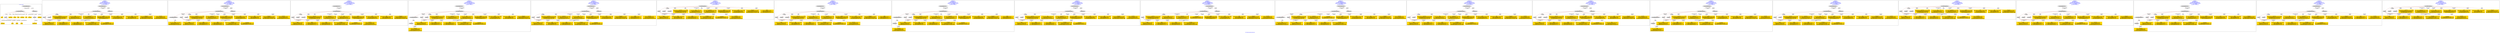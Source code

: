 digraph n0 {
fontcolor="blue"
remincross="true"
label="s15-s-detroit-institute-of-art.json"
subgraph cluster_0 {
label="1-correct model"
n2[style="filled",color="white",fillcolor="lightgray",label="CulturalHeritageObject1"];
n3[shape="plaintext",style="filled",fillcolor="gold",label="date"];
n4[style="filled",color="white",fillcolor="lightgray",label="Person1"];
n5[shape="plaintext",style="filled",fillcolor="gold",label="dimensions"];
n6[shape="plaintext",style="filled",fillcolor="gold",label="medium"];
n7[shape="plaintext",style="filled",fillcolor="gold",label="credit"];
n8[shape="plaintext",style="filled",fillcolor="gold",label="provenance"];
n9[shape="plaintext",style="filled",fillcolor="gold",label="title"];
n10[shape="plaintext",style="filled",fillcolor="gold",label="accession"];
n11[style="filled",color="white",fillcolor="lightgray",label="Concept1"];
n12[shape="plaintext",style="filled",fillcolor="gold",label="nationality"];
n13[shape="plaintext",style="filled",fillcolor="gold",label="birth"];
n14[shape="plaintext",style="filled",fillcolor="gold",label="death"];
n15[shape="plaintext",style="filled",fillcolor="gold",label="name"];
n16[style="filled",color="white",fillcolor="lightgray",label="EuropeanaAggregation1"];
n17[style="filled",color="white",fillcolor="lightgray",label="WebResource1"];
n18[shape="plaintext",style="filled",fillcolor="gold",label="imageURL"];
n19[shape="plaintext",style="filled",fillcolor="gold",label="classification"];
}
subgraph cluster_1 {
label="candidate 0\nlink coherence:1.0\nnode coherence:1.0\nconfidence:0.6549162487447593\nmapping score:0.6670233649662017\ncost:16.99998\n-precision:0.94-recall:0.94"
n21[style="filled",color="white",fillcolor="lightgray",label="CulturalHeritageObject1"];
n22[style="filled",color="white",fillcolor="lightgray",label="Person1"];
n23[style="filled",color="white",fillcolor="lightgray",label="Concept1"];
n24[style="filled",color="white",fillcolor="lightgray",label="EuropeanaAggregation1"];
n25[style="filled",color="white",fillcolor="lightgray",label="WebResource1"];
n26[shape="plaintext",style="filled",fillcolor="gold",label="name\n[Person,nameOfThePerson,0.485]\n[Document,classLink,0.232]\n[WebResource,classLink,0.159]\n[CulturalHeritageObject,provenance,0.125]"];
n27[shape="plaintext",style="filled",fillcolor="gold",label="death\n[Person,dateOfDeath,0.407]\n[CulturalHeritageObject,created,0.401]\n[Person,dateOfBirth,0.177]\n[CulturalHeritageObject,provenance,0.015]"];
n28[shape="plaintext",style="filled",fillcolor="gold",label="classification\n[Concept,prefLabel,0.743]\n[CulturalHeritageObject,description,0.197]\n[CulturalHeritageObject,provenance,0.06]"];
n29[shape="plaintext",style="filled",fillcolor="gold",label="accession\n[CulturalHeritageObject,accessionNumber,0.644]\n[CulturalHeritageObject,provenance,0.221]\n[CulturalHeritageObject,title,0.069]\n[CulturalHeritageObject,extent,0.067]"];
n30[shape="plaintext",style="filled",fillcolor="gold",label="title\n[CulturalHeritageObject,title,0.316]\n[Document,classLink,0.267]\n[CulturalHeritageObject,provenance,0.217]\n[CulturalHeritageObject,description,0.2]"];
n31[shape="plaintext",style="filled",fillcolor="gold",label="birth\n[Person,dateOfBirth,0.774]\n[CulturalHeritageObject,created,0.182]\n[Person,dateOfDeath,0.04]\n[CulturalHeritageObject,description,0.004]"];
n32[shape="plaintext",style="filled",fillcolor="gold",label="nationality\n[Person,countryAssociatedWithThePerson,0.79]\n[Concept,prefLabel,0.086]\n[CulturalHeritageObject,provenance,0.064]\n[CulturalHeritageObject,description,0.059]"];
n33[shape="plaintext",style="filled",fillcolor="gold",label="provenance\n[CulturalHeritageObject,provenance,0.608]\n[Document,classLink,0.15]\n[CulturalHeritageObject,description,0.134]\n[CulturalHeritageObject,title,0.107]"];
n34[shape="plaintext",style="filled",fillcolor="gold",label="medium\n[CulturalHeritageObject,medium,0.934]\n[CulturalHeritageObject,description,0.055]\n[CulturalHeritageObject,extent,0.011]\n[Person,nameOfThePerson,0.0]"];
n35[shape="plaintext",style="filled",fillcolor="gold",label="credit\n[CulturalHeritageObject,provenance,0.859]\n[Document,classLink,0.058]\n[Person,nameOfThePerson,0.042]\n[CulturalHeritageObject,title,0.041]"];
n36[shape="plaintext",style="filled",fillcolor="gold",label="date\n[CulturalHeritageObject,created,0.428]\n[Person,dateOfBirth,0.382]\n[Person,dateOfDeath,0.155]\n[CulturalHeritageObject,provenance,0.035]"];
n37[shape="plaintext",style="filled",fillcolor="gold",label="dimensions\n[CulturalHeritageObject,extent,0.939]\n[Person,nameOfThePerson,0.045]\n[CulturalHeritageObject,description,0.008]\n[CulturalHeritageObject,provenance,0.008]"];
n38[shape="plaintext",style="filled",fillcolor="gold",label="imageURL\n[WebResource,classLink,0.587]\n[Document,classLink,0.395]\n[Person,nameOfThePerson,0.009]\n[CulturalHeritageObject,provenance,0.008]"];
}
subgraph cluster_2 {
label="candidate 1\nlink coherence:1.0\nnode coherence:1.0\nconfidence:0.6549162487447593\nmapping score:0.654202852145689\ncost:17.99998\n-precision:0.83-recall:0.88"
n40[style="filled",color="white",fillcolor="lightgray",label="CulturalHeritageObject1"];
n41[style="filled",color="white",fillcolor="lightgray",label="CulturalHeritageObject2"];
n42[style="filled",color="white",fillcolor="lightgray",label="Person1"];
n43[style="filled",color="white",fillcolor="lightgray",label="Concept1"];
n44[style="filled",color="white",fillcolor="lightgray",label="EuropeanaAggregation1"];
n45[style="filled",color="white",fillcolor="lightgray",label="WebResource1"];
n46[shape="plaintext",style="filled",fillcolor="gold",label="name\n[Person,nameOfThePerson,0.485]\n[Document,classLink,0.232]\n[WebResource,classLink,0.159]\n[CulturalHeritageObject,provenance,0.125]"];
n47[shape="plaintext",style="filled",fillcolor="gold",label="title\n[CulturalHeritageObject,title,0.316]\n[Document,classLink,0.267]\n[CulturalHeritageObject,provenance,0.217]\n[CulturalHeritageObject,description,0.2]"];
n48[shape="plaintext",style="filled",fillcolor="gold",label="death\n[Person,dateOfDeath,0.407]\n[CulturalHeritageObject,created,0.401]\n[Person,dateOfBirth,0.177]\n[CulturalHeritageObject,provenance,0.015]"];
n49[shape="plaintext",style="filled",fillcolor="gold",label="classification\n[Concept,prefLabel,0.743]\n[CulturalHeritageObject,description,0.197]\n[CulturalHeritageObject,provenance,0.06]"];
n50[shape="plaintext",style="filled",fillcolor="gold",label="accession\n[CulturalHeritageObject,accessionNumber,0.644]\n[CulturalHeritageObject,provenance,0.221]\n[CulturalHeritageObject,title,0.069]\n[CulturalHeritageObject,extent,0.067]"];
n51[shape="plaintext",style="filled",fillcolor="gold",label="birth\n[Person,dateOfBirth,0.774]\n[CulturalHeritageObject,created,0.182]\n[Person,dateOfDeath,0.04]\n[CulturalHeritageObject,description,0.004]"];
n52[shape="plaintext",style="filled",fillcolor="gold",label="nationality\n[Person,countryAssociatedWithThePerson,0.79]\n[Concept,prefLabel,0.086]\n[CulturalHeritageObject,provenance,0.064]\n[CulturalHeritageObject,description,0.059]"];
n53[shape="plaintext",style="filled",fillcolor="gold",label="provenance\n[CulturalHeritageObject,provenance,0.608]\n[Document,classLink,0.15]\n[CulturalHeritageObject,description,0.134]\n[CulturalHeritageObject,title,0.107]"];
n54[shape="plaintext",style="filled",fillcolor="gold",label="medium\n[CulturalHeritageObject,medium,0.934]\n[CulturalHeritageObject,description,0.055]\n[CulturalHeritageObject,extent,0.011]\n[Person,nameOfThePerson,0.0]"];
n55[shape="plaintext",style="filled",fillcolor="gold",label="credit\n[CulturalHeritageObject,provenance,0.859]\n[Document,classLink,0.058]\n[Person,nameOfThePerson,0.042]\n[CulturalHeritageObject,title,0.041]"];
n56[shape="plaintext",style="filled",fillcolor="gold",label="date\n[CulturalHeritageObject,created,0.428]\n[Person,dateOfBirth,0.382]\n[Person,dateOfDeath,0.155]\n[CulturalHeritageObject,provenance,0.035]"];
n57[shape="plaintext",style="filled",fillcolor="gold",label="dimensions\n[CulturalHeritageObject,extent,0.939]\n[Person,nameOfThePerson,0.045]\n[CulturalHeritageObject,description,0.008]\n[CulturalHeritageObject,provenance,0.008]"];
n58[shape="plaintext",style="filled",fillcolor="gold",label="imageURL\n[WebResource,classLink,0.587]\n[Document,classLink,0.395]\n[Person,nameOfThePerson,0.009]\n[CulturalHeritageObject,provenance,0.008]"];
}
subgraph cluster_3 {
label="candidate 10\nlink coherence:1.0\nnode coherence:1.0\nconfidence:0.6312477046270115\nmapping score:0.6591338502602859\ncost:16.99998\n-precision:0.76-recall:0.76"
n60[style="filled",color="white",fillcolor="lightgray",label="CulturalHeritageObject1"];
n61[style="filled",color="white",fillcolor="lightgray",label="Person1"];
n62[style="filled",color="white",fillcolor="lightgray",label="Concept1"];
n63[style="filled",color="white",fillcolor="lightgray",label="Document1"];
n64[style="filled",color="white",fillcolor="lightgray",label="EuropeanaAggregation1"];
n65[shape="plaintext",style="filled",fillcolor="gold",label="name\n[Person,nameOfThePerson,0.485]\n[Document,classLink,0.232]\n[WebResource,classLink,0.159]\n[CulturalHeritageObject,provenance,0.125]"];
n66[shape="plaintext",style="filled",fillcolor="gold",label="death\n[Person,dateOfDeath,0.407]\n[CulturalHeritageObject,created,0.401]\n[Person,dateOfBirth,0.177]\n[CulturalHeritageObject,provenance,0.015]"];
n67[shape="plaintext",style="filled",fillcolor="gold",label="classification\n[Concept,prefLabel,0.743]\n[CulturalHeritageObject,description,0.197]\n[CulturalHeritageObject,provenance,0.06]"];
n68[shape="plaintext",style="filled",fillcolor="gold",label="accession\n[CulturalHeritageObject,accessionNumber,0.644]\n[CulturalHeritageObject,provenance,0.221]\n[CulturalHeritageObject,title,0.069]\n[CulturalHeritageObject,extent,0.067]"];
n69[shape="plaintext",style="filled",fillcolor="gold",label="imageURL\n[WebResource,classLink,0.587]\n[Document,classLink,0.395]\n[Person,nameOfThePerson,0.009]\n[CulturalHeritageObject,provenance,0.008]"];
n70[shape="plaintext",style="filled",fillcolor="gold",label="birth\n[Person,dateOfBirth,0.774]\n[CulturalHeritageObject,created,0.182]\n[Person,dateOfDeath,0.04]\n[CulturalHeritageObject,description,0.004]"];
n71[shape="plaintext",style="filled",fillcolor="gold",label="nationality\n[Person,countryAssociatedWithThePerson,0.79]\n[Concept,prefLabel,0.086]\n[CulturalHeritageObject,provenance,0.064]\n[CulturalHeritageObject,description,0.059]"];
n72[shape="plaintext",style="filled",fillcolor="gold",label="provenance\n[CulturalHeritageObject,provenance,0.608]\n[Document,classLink,0.15]\n[CulturalHeritageObject,description,0.134]\n[CulturalHeritageObject,title,0.107]"];
n73[shape="plaintext",style="filled",fillcolor="gold",label="title\n[CulturalHeritageObject,title,0.316]\n[Document,classLink,0.267]\n[CulturalHeritageObject,provenance,0.217]\n[CulturalHeritageObject,description,0.2]"];
n74[shape="plaintext",style="filled",fillcolor="gold",label="medium\n[CulturalHeritageObject,medium,0.934]\n[CulturalHeritageObject,description,0.055]\n[CulturalHeritageObject,extent,0.011]\n[Person,nameOfThePerson,0.0]"];
n75[shape="plaintext",style="filled",fillcolor="gold",label="credit\n[CulturalHeritageObject,provenance,0.859]\n[Document,classLink,0.058]\n[Person,nameOfThePerson,0.042]\n[CulturalHeritageObject,title,0.041]"];
n76[shape="plaintext",style="filled",fillcolor="gold",label="date\n[CulturalHeritageObject,created,0.428]\n[Person,dateOfBirth,0.382]\n[Person,dateOfDeath,0.155]\n[CulturalHeritageObject,provenance,0.035]"];
n77[shape="plaintext",style="filled",fillcolor="gold",label="dimensions\n[CulturalHeritageObject,extent,0.939]\n[Person,nameOfThePerson,0.045]\n[CulturalHeritageObject,description,0.008]\n[CulturalHeritageObject,provenance,0.008]"];
}
subgraph cluster_4 {
label="candidate 11\nlink coherence:1.0\nnode coherence:1.0\nconfidence:0.6312477046270115\nmapping score:0.6591338502602859\ncost:17.99998\n-precision:0.72-recall:0.76"
n79[style="filled",color="white",fillcolor="lightgray",label="CulturalHeritageObject1"];
n80[style="filled",color="white",fillcolor="lightgray",label="CulturalHeritageObject2"];
n81[style="filled",color="white",fillcolor="lightgray",label="Person1"];
n82[style="filled",color="white",fillcolor="lightgray",label="Concept1"];
n83[style="filled",color="white",fillcolor="lightgray",label="Document2"];
n84[style="filled",color="white",fillcolor="lightgray",label="EuropeanaAggregation1"];
n85[shape="plaintext",style="filled",fillcolor="gold",label="name\n[Person,nameOfThePerson,0.485]\n[Document,classLink,0.232]\n[WebResource,classLink,0.159]\n[CulturalHeritageObject,provenance,0.125]"];
n86[shape="plaintext",style="filled",fillcolor="gold",label="death\n[Person,dateOfDeath,0.407]\n[CulturalHeritageObject,created,0.401]\n[Person,dateOfBirth,0.177]\n[CulturalHeritageObject,provenance,0.015]"];
n87[shape="plaintext",style="filled",fillcolor="gold",label="classification\n[Concept,prefLabel,0.743]\n[CulturalHeritageObject,description,0.197]\n[CulturalHeritageObject,provenance,0.06]"];
n88[shape="plaintext",style="filled",fillcolor="gold",label="accession\n[CulturalHeritageObject,accessionNumber,0.644]\n[CulturalHeritageObject,provenance,0.221]\n[CulturalHeritageObject,title,0.069]\n[CulturalHeritageObject,extent,0.067]"];
n89[shape="plaintext",style="filled",fillcolor="gold",label="birth\n[Person,dateOfBirth,0.774]\n[CulturalHeritageObject,created,0.182]\n[Person,dateOfDeath,0.04]\n[CulturalHeritageObject,description,0.004]"];
n90[shape="plaintext",style="filled",fillcolor="gold",label="nationality\n[Person,countryAssociatedWithThePerson,0.79]\n[Concept,prefLabel,0.086]\n[CulturalHeritageObject,provenance,0.064]\n[CulturalHeritageObject,description,0.059]"];
n91[shape="plaintext",style="filled",fillcolor="gold",label="provenance\n[CulturalHeritageObject,provenance,0.608]\n[Document,classLink,0.15]\n[CulturalHeritageObject,description,0.134]\n[CulturalHeritageObject,title,0.107]"];
n92[shape="plaintext",style="filled",fillcolor="gold",label="title\n[CulturalHeritageObject,title,0.316]\n[Document,classLink,0.267]\n[CulturalHeritageObject,provenance,0.217]\n[CulturalHeritageObject,description,0.2]"];
n93[shape="plaintext",style="filled",fillcolor="gold",label="medium\n[CulturalHeritageObject,medium,0.934]\n[CulturalHeritageObject,description,0.055]\n[CulturalHeritageObject,extent,0.011]\n[Person,nameOfThePerson,0.0]"];
n94[shape="plaintext",style="filled",fillcolor="gold",label="credit\n[CulturalHeritageObject,provenance,0.859]\n[Document,classLink,0.058]\n[Person,nameOfThePerson,0.042]\n[CulturalHeritageObject,title,0.041]"];
n95[shape="plaintext",style="filled",fillcolor="gold",label="date\n[CulturalHeritageObject,created,0.428]\n[Person,dateOfBirth,0.382]\n[Person,dateOfDeath,0.155]\n[CulturalHeritageObject,provenance,0.035]"];
n96[shape="plaintext",style="filled",fillcolor="gold",label="dimensions\n[CulturalHeritageObject,extent,0.939]\n[Person,nameOfThePerson,0.045]\n[CulturalHeritageObject,description,0.008]\n[CulturalHeritageObject,provenance,0.008]"];
n97[shape="plaintext",style="filled",fillcolor="gold",label="imageURL\n[WebResource,classLink,0.587]\n[Document,classLink,0.395]\n[Person,nameOfThePerson,0.009]\n[CulturalHeritageObject,provenance,0.008]"];
}
subgraph cluster_5 {
label="candidate 12\nlink coherence:1.0\nnode coherence:1.0\nconfidence:0.6245535688799464\nmapping score:0.6569024716779309\ncost:16.99998\n-precision:0.76-recall:0.76"
n99[style="filled",color="white",fillcolor="lightgray",label="CulturalHeritageObject1"];
n100[style="filled",color="white",fillcolor="lightgray",label="Person1"];
n101[style="filled",color="white",fillcolor="lightgray",label="Concept1"];
n102[style="filled",color="white",fillcolor="lightgray",label="EuropeanaAggregation1"];
n103[style="filled",color="white",fillcolor="lightgray",label="WebResource1"];
n104[shape="plaintext",style="filled",fillcolor="gold",label="name\n[Person,nameOfThePerson,0.485]\n[Document,classLink,0.232]\n[WebResource,classLink,0.159]\n[CulturalHeritageObject,provenance,0.125]"];
n105[shape="plaintext",style="filled",fillcolor="gold",label="date\n[CulturalHeritageObject,created,0.428]\n[Person,dateOfBirth,0.382]\n[Person,dateOfDeath,0.155]\n[CulturalHeritageObject,provenance,0.035]"];
n106[shape="plaintext",style="filled",fillcolor="gold",label="classification\n[Concept,prefLabel,0.743]\n[CulturalHeritageObject,description,0.197]\n[CulturalHeritageObject,provenance,0.06]"];
n107[shape="plaintext",style="filled",fillcolor="gold",label="accession\n[CulturalHeritageObject,accessionNumber,0.644]\n[CulturalHeritageObject,provenance,0.221]\n[CulturalHeritageObject,title,0.069]\n[CulturalHeritageObject,extent,0.067]"];
n108[shape="plaintext",style="filled",fillcolor="gold",label="birth\n[Person,dateOfBirth,0.774]\n[CulturalHeritageObject,created,0.182]\n[Person,dateOfDeath,0.04]\n[CulturalHeritageObject,description,0.004]"];
n109[shape="plaintext",style="filled",fillcolor="gold",label="nationality\n[Person,countryAssociatedWithThePerson,0.79]\n[Concept,prefLabel,0.086]\n[CulturalHeritageObject,provenance,0.064]\n[CulturalHeritageObject,description,0.059]"];
n110[shape="plaintext",style="filled",fillcolor="gold",label="provenance\n[CulturalHeritageObject,provenance,0.608]\n[Document,classLink,0.15]\n[CulturalHeritageObject,description,0.134]\n[CulturalHeritageObject,title,0.107]"];
n111[shape="plaintext",style="filled",fillcolor="gold",label="title\n[CulturalHeritageObject,title,0.316]\n[Document,classLink,0.267]\n[CulturalHeritageObject,provenance,0.217]\n[CulturalHeritageObject,description,0.2]"];
n112[shape="plaintext",style="filled",fillcolor="gold",label="medium\n[CulturalHeritageObject,medium,0.934]\n[CulturalHeritageObject,description,0.055]\n[CulturalHeritageObject,extent,0.011]\n[Person,nameOfThePerson,0.0]"];
n113[shape="plaintext",style="filled",fillcolor="gold",label="credit\n[CulturalHeritageObject,provenance,0.859]\n[Document,classLink,0.058]\n[Person,nameOfThePerson,0.042]\n[CulturalHeritageObject,title,0.041]"];
n114[shape="plaintext",style="filled",fillcolor="gold",label="dimensions\n[CulturalHeritageObject,extent,0.939]\n[Person,nameOfThePerson,0.045]\n[CulturalHeritageObject,description,0.008]\n[CulturalHeritageObject,provenance,0.008]"];
n115[shape="plaintext",style="filled",fillcolor="gold",label="death\n[Person,dateOfDeath,0.407]\n[CulturalHeritageObject,created,0.401]\n[Person,dateOfBirth,0.177]\n[CulturalHeritageObject,provenance,0.015]"];
n116[shape="plaintext",style="filled",fillcolor="gold",label="imageURL\n[WebResource,classLink,0.587]\n[Document,classLink,0.395]\n[Person,nameOfThePerson,0.009]\n[CulturalHeritageObject,provenance,0.008]"];
}
subgraph cluster_6 {
label="candidate 13\nlink coherence:1.0\nnode coherence:1.0\nconfidence:0.618672802717776\nmapping score:0.6549422162905407\ncost:15.99998\n-precision:0.69-recall:0.65"
n118[style="filled",color="white",fillcolor="lightgray",label="CulturalHeritageObject1"];
n119[style="filled",color="white",fillcolor="lightgray",label="Person1"];
n120[style="filled",color="white",fillcolor="lightgray",label="Concept1"];
n121[style="filled",color="white",fillcolor="lightgray",label="Document1"];
n122[shape="plaintext",style="filled",fillcolor="gold",label="name\n[Person,nameOfThePerson,0.485]\n[Document,classLink,0.232]\n[WebResource,classLink,0.159]\n[CulturalHeritageObject,provenance,0.125]"];
n123[shape="plaintext",style="filled",fillcolor="gold",label="date\n[CulturalHeritageObject,created,0.428]\n[Person,dateOfBirth,0.382]\n[Person,dateOfDeath,0.155]\n[CulturalHeritageObject,provenance,0.035]"];
n124[shape="plaintext",style="filled",fillcolor="gold",label="classification\n[Concept,prefLabel,0.743]\n[CulturalHeritageObject,description,0.197]\n[CulturalHeritageObject,provenance,0.06]"];
n125[shape="plaintext",style="filled",fillcolor="gold",label="accession\n[CulturalHeritageObject,accessionNumber,0.644]\n[CulturalHeritageObject,provenance,0.221]\n[CulturalHeritageObject,title,0.069]\n[CulturalHeritageObject,extent,0.067]"];
n126[shape="plaintext",style="filled",fillcolor="gold",label="title\n[CulturalHeritageObject,title,0.316]\n[Document,classLink,0.267]\n[CulturalHeritageObject,provenance,0.217]\n[CulturalHeritageObject,description,0.2]"];
n127[shape="plaintext",style="filled",fillcolor="gold",label="imageURL\n[WebResource,classLink,0.587]\n[Document,classLink,0.395]\n[Person,nameOfThePerson,0.009]\n[CulturalHeritageObject,provenance,0.008]"];
n128[shape="plaintext",style="filled",fillcolor="gold",label="birth\n[Person,dateOfBirth,0.774]\n[CulturalHeritageObject,created,0.182]\n[Person,dateOfDeath,0.04]\n[CulturalHeritageObject,description,0.004]"];
n129[shape="plaintext",style="filled",fillcolor="gold",label="nationality\n[Person,countryAssociatedWithThePerson,0.79]\n[Concept,prefLabel,0.086]\n[CulturalHeritageObject,provenance,0.064]\n[CulturalHeritageObject,description,0.059]"];
n130[shape="plaintext",style="filled",fillcolor="gold",label="provenance\n[CulturalHeritageObject,provenance,0.608]\n[Document,classLink,0.15]\n[CulturalHeritageObject,description,0.134]\n[CulturalHeritageObject,title,0.107]"];
n131[shape="plaintext",style="filled",fillcolor="gold",label="medium\n[CulturalHeritageObject,medium,0.934]\n[CulturalHeritageObject,description,0.055]\n[CulturalHeritageObject,extent,0.011]\n[Person,nameOfThePerson,0.0]"];
n132[shape="plaintext",style="filled",fillcolor="gold",label="credit\n[CulturalHeritageObject,provenance,0.859]\n[Document,classLink,0.058]\n[Person,nameOfThePerson,0.042]\n[CulturalHeritageObject,title,0.041]"];
n133[shape="plaintext",style="filled",fillcolor="gold",label="dimensions\n[CulturalHeritageObject,extent,0.939]\n[Person,nameOfThePerson,0.045]\n[CulturalHeritageObject,description,0.008]\n[CulturalHeritageObject,provenance,0.008]"];
n134[shape="plaintext",style="filled",fillcolor="gold",label="death\n[Person,dateOfDeath,0.407]\n[CulturalHeritageObject,created,0.401]\n[Person,dateOfBirth,0.177]\n[CulturalHeritageObject,provenance,0.015]"];
}
subgraph cluster_7 {
label="candidate 14\nlink coherence:1.0\nnode coherence:1.0\nconfidence:0.618672802717776\nmapping score:0.6549422162905407\ncost:16.99998\n-precision:0.71-recall:0.71"
n136[style="filled",color="white",fillcolor="lightgray",label="CulturalHeritageObject1"];
n137[style="filled",color="white",fillcolor="lightgray",label="Person1"];
n138[style="filled",color="white",fillcolor="lightgray",label="Concept1"];
n139[style="filled",color="white",fillcolor="lightgray",label="Document1"];
n140[style="filled",color="white",fillcolor="lightgray",label="EuropeanaAggregation1"];
n141[shape="plaintext",style="filled",fillcolor="gold",label="name\n[Person,nameOfThePerson,0.485]\n[Document,classLink,0.232]\n[WebResource,classLink,0.159]\n[CulturalHeritageObject,provenance,0.125]"];
n142[shape="plaintext",style="filled",fillcolor="gold",label="date\n[CulturalHeritageObject,created,0.428]\n[Person,dateOfBirth,0.382]\n[Person,dateOfDeath,0.155]\n[CulturalHeritageObject,provenance,0.035]"];
n143[shape="plaintext",style="filled",fillcolor="gold",label="classification\n[Concept,prefLabel,0.743]\n[CulturalHeritageObject,description,0.197]\n[CulturalHeritageObject,provenance,0.06]"];
n144[shape="plaintext",style="filled",fillcolor="gold",label="accession\n[CulturalHeritageObject,accessionNumber,0.644]\n[CulturalHeritageObject,provenance,0.221]\n[CulturalHeritageObject,title,0.069]\n[CulturalHeritageObject,extent,0.067]"];
n145[shape="plaintext",style="filled",fillcolor="gold",label="title\n[CulturalHeritageObject,title,0.316]\n[Document,classLink,0.267]\n[CulturalHeritageObject,provenance,0.217]\n[CulturalHeritageObject,description,0.2]"];
n146[shape="plaintext",style="filled",fillcolor="gold",label="imageURL\n[WebResource,classLink,0.587]\n[Document,classLink,0.395]\n[Person,nameOfThePerson,0.009]\n[CulturalHeritageObject,provenance,0.008]"];
n147[shape="plaintext",style="filled",fillcolor="gold",label="birth\n[Person,dateOfBirth,0.774]\n[CulturalHeritageObject,created,0.182]\n[Person,dateOfDeath,0.04]\n[CulturalHeritageObject,description,0.004]"];
n148[shape="plaintext",style="filled",fillcolor="gold",label="nationality\n[Person,countryAssociatedWithThePerson,0.79]\n[Concept,prefLabel,0.086]\n[CulturalHeritageObject,provenance,0.064]\n[CulturalHeritageObject,description,0.059]"];
n149[shape="plaintext",style="filled",fillcolor="gold",label="provenance\n[CulturalHeritageObject,provenance,0.608]\n[Document,classLink,0.15]\n[CulturalHeritageObject,description,0.134]\n[CulturalHeritageObject,title,0.107]"];
n150[shape="plaintext",style="filled",fillcolor="gold",label="medium\n[CulturalHeritageObject,medium,0.934]\n[CulturalHeritageObject,description,0.055]\n[CulturalHeritageObject,extent,0.011]\n[Person,nameOfThePerson,0.0]"];
n151[shape="plaintext",style="filled",fillcolor="gold",label="credit\n[CulturalHeritageObject,provenance,0.859]\n[Document,classLink,0.058]\n[Person,nameOfThePerson,0.042]\n[CulturalHeritageObject,title,0.041]"];
n152[shape="plaintext",style="filled",fillcolor="gold",label="dimensions\n[CulturalHeritageObject,extent,0.939]\n[Person,nameOfThePerson,0.045]\n[CulturalHeritageObject,description,0.008]\n[CulturalHeritageObject,provenance,0.008]"];
n153[shape="plaintext",style="filled",fillcolor="gold",label="death\n[Person,dateOfDeath,0.407]\n[CulturalHeritageObject,created,0.401]\n[Person,dateOfBirth,0.177]\n[CulturalHeritageObject,provenance,0.015]"];
}
subgraph cluster_8 {
label="candidate 15\nlink coherence:1.0\nnode coherence:1.0\nconfidence:0.618672802717776\nmapping score:0.6549422162905407\ncost:17.99998\n-precision:0.67-recall:0.71"
n155[style="filled",color="white",fillcolor="lightgray",label="CulturalHeritageObject1"];
n156[style="filled",color="white",fillcolor="lightgray",label="CulturalHeritageObject2"];
n157[style="filled",color="white",fillcolor="lightgray",label="Person1"];
n158[style="filled",color="white",fillcolor="lightgray",label="Concept1"];
n159[style="filled",color="white",fillcolor="lightgray",label="Document2"];
n160[style="filled",color="white",fillcolor="lightgray",label="EuropeanaAggregation1"];
n161[shape="plaintext",style="filled",fillcolor="gold",label="name\n[Person,nameOfThePerson,0.485]\n[Document,classLink,0.232]\n[WebResource,classLink,0.159]\n[CulturalHeritageObject,provenance,0.125]"];
n162[shape="plaintext",style="filled",fillcolor="gold",label="date\n[CulturalHeritageObject,created,0.428]\n[Person,dateOfBirth,0.382]\n[Person,dateOfDeath,0.155]\n[CulturalHeritageObject,provenance,0.035]"];
n163[shape="plaintext",style="filled",fillcolor="gold",label="classification\n[Concept,prefLabel,0.743]\n[CulturalHeritageObject,description,0.197]\n[CulturalHeritageObject,provenance,0.06]"];
n164[shape="plaintext",style="filled",fillcolor="gold",label="accession\n[CulturalHeritageObject,accessionNumber,0.644]\n[CulturalHeritageObject,provenance,0.221]\n[CulturalHeritageObject,title,0.069]\n[CulturalHeritageObject,extent,0.067]"];
n165[shape="plaintext",style="filled",fillcolor="gold",label="title\n[CulturalHeritageObject,title,0.316]\n[Document,classLink,0.267]\n[CulturalHeritageObject,provenance,0.217]\n[CulturalHeritageObject,description,0.2]"];
n166[shape="plaintext",style="filled",fillcolor="gold",label="birth\n[Person,dateOfBirth,0.774]\n[CulturalHeritageObject,created,0.182]\n[Person,dateOfDeath,0.04]\n[CulturalHeritageObject,description,0.004]"];
n167[shape="plaintext",style="filled",fillcolor="gold",label="nationality\n[Person,countryAssociatedWithThePerson,0.79]\n[Concept,prefLabel,0.086]\n[CulturalHeritageObject,provenance,0.064]\n[CulturalHeritageObject,description,0.059]"];
n168[shape="plaintext",style="filled",fillcolor="gold",label="provenance\n[CulturalHeritageObject,provenance,0.608]\n[Document,classLink,0.15]\n[CulturalHeritageObject,description,0.134]\n[CulturalHeritageObject,title,0.107]"];
n169[shape="plaintext",style="filled",fillcolor="gold",label="medium\n[CulturalHeritageObject,medium,0.934]\n[CulturalHeritageObject,description,0.055]\n[CulturalHeritageObject,extent,0.011]\n[Person,nameOfThePerson,0.0]"];
n170[shape="plaintext",style="filled",fillcolor="gold",label="credit\n[CulturalHeritageObject,provenance,0.859]\n[Document,classLink,0.058]\n[Person,nameOfThePerson,0.042]\n[CulturalHeritageObject,title,0.041]"];
n171[shape="plaintext",style="filled",fillcolor="gold",label="dimensions\n[CulturalHeritageObject,extent,0.939]\n[Person,nameOfThePerson,0.045]\n[CulturalHeritageObject,description,0.008]\n[CulturalHeritageObject,provenance,0.008]"];
n172[shape="plaintext",style="filled",fillcolor="gold",label="death\n[Person,dateOfDeath,0.407]\n[CulturalHeritageObject,created,0.401]\n[Person,dateOfBirth,0.177]\n[CulturalHeritageObject,provenance,0.015]"];
n173[shape="plaintext",style="filled",fillcolor="gold",label="imageURL\n[WebResource,classLink,0.587]\n[Document,classLink,0.395]\n[Person,nameOfThePerson,0.009]\n[CulturalHeritageObject,provenance,0.008]"];
}
subgraph cluster_9 {
label="candidate 16\nlink coherence:1.0\nnode coherence:1.0\nconfidence:0.6184645827733253\nmapping score:0.6548728096423905\ncost:16.99998\n-precision:0.88-recall:0.88"
n175[style="filled",color="white",fillcolor="lightgray",label="CulturalHeritageObject1"];
n176[style="filled",color="white",fillcolor="lightgray",label="Person1"];
n177[style="filled",color="white",fillcolor="lightgray",label="Concept1"];
n178[style="filled",color="white",fillcolor="lightgray",label="EuropeanaAggregation1"];
n179[style="filled",color="white",fillcolor="lightgray",label="WebResource1"];
n180[shape="plaintext",style="filled",fillcolor="gold",label="name\n[Person,nameOfThePerson,0.485]\n[Document,classLink,0.232]\n[WebResource,classLink,0.159]\n[CulturalHeritageObject,provenance,0.125]"];
n181[shape="plaintext",style="filled",fillcolor="gold",label="death\n[Person,dateOfDeath,0.407]\n[CulturalHeritageObject,created,0.401]\n[Person,dateOfBirth,0.177]\n[CulturalHeritageObject,provenance,0.015]"];
n182[shape="plaintext",style="filled",fillcolor="gold",label="classification\n[Concept,prefLabel,0.743]\n[CulturalHeritageObject,description,0.197]\n[CulturalHeritageObject,provenance,0.06]"];
n183[shape="plaintext",style="filled",fillcolor="gold",label="accession\n[CulturalHeritageObject,accessionNumber,0.644]\n[CulturalHeritageObject,provenance,0.221]\n[CulturalHeritageObject,title,0.069]\n[CulturalHeritageObject,extent,0.067]"];
n184[shape="plaintext",style="filled",fillcolor="gold",label="title\n[CulturalHeritageObject,title,0.316]\n[Document,classLink,0.267]\n[CulturalHeritageObject,provenance,0.217]\n[CulturalHeritageObject,description,0.2]"];
n185[shape="plaintext",style="filled",fillcolor="gold",label="birth\n[Person,dateOfBirth,0.774]\n[CulturalHeritageObject,created,0.182]\n[Person,dateOfDeath,0.04]\n[CulturalHeritageObject,description,0.004]"];
n186[shape="plaintext",style="filled",fillcolor="gold",label="nationality\n[Person,countryAssociatedWithThePerson,0.79]\n[Concept,prefLabel,0.086]\n[CulturalHeritageObject,provenance,0.064]\n[CulturalHeritageObject,description,0.059]"];
n187[shape="plaintext",style="filled",fillcolor="gold",label="provenance\n[CulturalHeritageObject,provenance,0.608]\n[Document,classLink,0.15]\n[CulturalHeritageObject,description,0.134]\n[CulturalHeritageObject,title,0.107]"];
n188[shape="plaintext",style="filled",fillcolor="gold",label="medium\n[CulturalHeritageObject,medium,0.934]\n[CulturalHeritageObject,description,0.055]\n[CulturalHeritageObject,extent,0.011]\n[Person,nameOfThePerson,0.0]"];
n189[shape="plaintext",style="filled",fillcolor="gold",label="credit\n[CulturalHeritageObject,provenance,0.859]\n[Document,classLink,0.058]\n[Person,nameOfThePerson,0.042]\n[CulturalHeritageObject,title,0.041]"];
n190[shape="plaintext",style="filled",fillcolor="gold",label="date\n[CulturalHeritageObject,created,0.428]\n[Person,dateOfBirth,0.382]\n[Person,dateOfDeath,0.155]\n[CulturalHeritageObject,provenance,0.035]"];
n191[shape="plaintext",style="filled",fillcolor="gold",label="dimensions\n[CulturalHeritageObject,extent,0.939]\n[Person,nameOfThePerson,0.045]\n[CulturalHeritageObject,description,0.008]\n[CulturalHeritageObject,provenance,0.008]"];
n192[shape="plaintext",style="filled",fillcolor="gold",label="imageURL\n[WebResource,classLink,0.587]\n[Document,classLink,0.395]\n[Person,nameOfThePerson,0.009]\n[CulturalHeritageObject,provenance,0.008]"];
}
subgraph cluster_10 {
label="candidate 17\nlink coherence:1.0\nnode coherence:1.0\nconfidence:0.6129636898239409\nmapping score:0.6658596914797751\ncost:15.99998\n-precision:0.94-recall:0.88"
n194[style="filled",color="white",fillcolor="lightgray",label="CulturalHeritageObject1"];
n195[style="filled",color="white",fillcolor="lightgray",label="Person1"];
n196[style="filled",color="white",fillcolor="lightgray",label="EuropeanaAggregation1"];
n197[style="filled",color="white",fillcolor="lightgray",label="WebResource1"];
n198[shape="plaintext",style="filled",fillcolor="gold",label="name\n[Person,nameOfThePerson,0.485]\n[Document,classLink,0.232]\n[WebResource,classLink,0.159]\n[CulturalHeritageObject,provenance,0.125]"];
n199[shape="plaintext",style="filled",fillcolor="gold",label="death\n[Person,dateOfDeath,0.407]\n[CulturalHeritageObject,created,0.401]\n[Person,dateOfBirth,0.177]\n[CulturalHeritageObject,provenance,0.015]"];
n200[shape="plaintext",style="filled",fillcolor="gold",label="accession\n[CulturalHeritageObject,accessionNumber,0.644]\n[CulturalHeritageObject,provenance,0.221]\n[CulturalHeritageObject,title,0.069]\n[CulturalHeritageObject,extent,0.067]"];
n201[shape="plaintext",style="filled",fillcolor="gold",label="title\n[CulturalHeritageObject,title,0.316]\n[Document,classLink,0.267]\n[CulturalHeritageObject,provenance,0.217]\n[CulturalHeritageObject,description,0.2]"];
n202[shape="plaintext",style="filled",fillcolor="gold",label="birth\n[Person,dateOfBirth,0.774]\n[CulturalHeritageObject,created,0.182]\n[Person,dateOfDeath,0.04]\n[CulturalHeritageObject,description,0.004]"];
n203[shape="plaintext",style="filled",fillcolor="gold",label="nationality\n[Person,countryAssociatedWithThePerson,0.79]\n[Concept,prefLabel,0.086]\n[CulturalHeritageObject,provenance,0.064]\n[CulturalHeritageObject,description,0.059]"];
n204[shape="plaintext",style="filled",fillcolor="gold",label="provenance\n[CulturalHeritageObject,provenance,0.608]\n[Document,classLink,0.15]\n[CulturalHeritageObject,description,0.134]\n[CulturalHeritageObject,title,0.107]"];
n205[shape="plaintext",style="filled",fillcolor="gold",label="classification\n[Concept,prefLabel,0.743]\n[CulturalHeritageObject,description,0.197]\n[CulturalHeritageObject,provenance,0.06]"];
n206[shape="plaintext",style="filled",fillcolor="gold",label="medium\n[CulturalHeritageObject,medium,0.934]\n[CulturalHeritageObject,description,0.055]\n[CulturalHeritageObject,extent,0.011]\n[Person,nameOfThePerson,0.0]"];
n207[shape="plaintext",style="filled",fillcolor="gold",label="credit\n[CulturalHeritageObject,provenance,0.859]\n[Document,classLink,0.058]\n[Person,nameOfThePerson,0.042]\n[CulturalHeritageObject,title,0.041]"];
n208[shape="plaintext",style="filled",fillcolor="gold",label="date\n[CulturalHeritageObject,created,0.428]\n[Person,dateOfBirth,0.382]\n[Person,dateOfDeath,0.155]\n[CulturalHeritageObject,provenance,0.035]"];
n209[shape="plaintext",style="filled",fillcolor="gold",label="dimensions\n[CulturalHeritageObject,extent,0.939]\n[Person,nameOfThePerson,0.045]\n[CulturalHeritageObject,description,0.008]\n[CulturalHeritageObject,provenance,0.008]"];
n210[shape="plaintext",style="filled",fillcolor="gold",label="imageURL\n[WebResource,classLink,0.587]\n[Document,classLink,0.395]\n[Person,nameOfThePerson,0.009]\n[CulturalHeritageObject,provenance,0.008]"];
}
subgraph cluster_11 {
label="candidate 18\nlink coherence:1.0\nnode coherence:1.0\nconfidence:0.6129636898239409\nmapping score:0.6530391786592623\ncost:16.99998\n-precision:0.82-recall:0.82"
n212[style="filled",color="white",fillcolor="lightgray",label="CulturalHeritageObject1"];
n213[style="filled",color="white",fillcolor="lightgray",label="CulturalHeritageObject2"];
n214[style="filled",color="white",fillcolor="lightgray",label="Person1"];
n215[style="filled",color="white",fillcolor="lightgray",label="EuropeanaAggregation1"];
n216[style="filled",color="white",fillcolor="lightgray",label="WebResource1"];
n217[shape="plaintext",style="filled",fillcolor="gold",label="name\n[Person,nameOfThePerson,0.485]\n[Document,classLink,0.232]\n[WebResource,classLink,0.159]\n[CulturalHeritageObject,provenance,0.125]"];
n218[shape="plaintext",style="filled",fillcolor="gold",label="title\n[CulturalHeritageObject,title,0.316]\n[Document,classLink,0.267]\n[CulturalHeritageObject,provenance,0.217]\n[CulturalHeritageObject,description,0.2]"];
n219[shape="plaintext",style="filled",fillcolor="gold",label="death\n[Person,dateOfDeath,0.407]\n[CulturalHeritageObject,created,0.401]\n[Person,dateOfBirth,0.177]\n[CulturalHeritageObject,provenance,0.015]"];
n220[shape="plaintext",style="filled",fillcolor="gold",label="accession\n[CulturalHeritageObject,accessionNumber,0.644]\n[CulturalHeritageObject,provenance,0.221]\n[CulturalHeritageObject,title,0.069]\n[CulturalHeritageObject,extent,0.067]"];
n221[shape="plaintext",style="filled",fillcolor="gold",label="birth\n[Person,dateOfBirth,0.774]\n[CulturalHeritageObject,created,0.182]\n[Person,dateOfDeath,0.04]\n[CulturalHeritageObject,description,0.004]"];
n222[shape="plaintext",style="filled",fillcolor="gold",label="nationality\n[Person,countryAssociatedWithThePerson,0.79]\n[Concept,prefLabel,0.086]\n[CulturalHeritageObject,provenance,0.064]\n[CulturalHeritageObject,description,0.059]"];
n223[shape="plaintext",style="filled",fillcolor="gold",label="provenance\n[CulturalHeritageObject,provenance,0.608]\n[Document,classLink,0.15]\n[CulturalHeritageObject,description,0.134]\n[CulturalHeritageObject,title,0.107]"];
n224[shape="plaintext",style="filled",fillcolor="gold",label="classification\n[Concept,prefLabel,0.743]\n[CulturalHeritageObject,description,0.197]\n[CulturalHeritageObject,provenance,0.06]"];
n225[shape="plaintext",style="filled",fillcolor="gold",label="medium\n[CulturalHeritageObject,medium,0.934]\n[CulturalHeritageObject,description,0.055]\n[CulturalHeritageObject,extent,0.011]\n[Person,nameOfThePerson,0.0]"];
n226[shape="plaintext",style="filled",fillcolor="gold",label="credit\n[CulturalHeritageObject,provenance,0.859]\n[Document,classLink,0.058]\n[Person,nameOfThePerson,0.042]\n[CulturalHeritageObject,title,0.041]"];
n227[shape="plaintext",style="filled",fillcolor="gold",label="date\n[CulturalHeritageObject,created,0.428]\n[Person,dateOfBirth,0.382]\n[Person,dateOfDeath,0.155]\n[CulturalHeritageObject,provenance,0.035]"];
n228[shape="plaintext",style="filled",fillcolor="gold",label="dimensions\n[CulturalHeritageObject,extent,0.939]\n[Person,nameOfThePerson,0.045]\n[CulturalHeritageObject,description,0.008]\n[CulturalHeritageObject,provenance,0.008]"];
n229[shape="plaintext",style="filled",fillcolor="gold",label="imageURL\n[WebResource,classLink,0.587]\n[Document,classLink,0.395]\n[Person,nameOfThePerson,0.009]\n[CulturalHeritageObject,provenance,0.008]"];
}
subgraph cluster_12 {
label="candidate 19\nlink coherence:1.0\nnode coherence:1.0\nconfidence:0.6108535194162632\nmapping score:0.6523357885233697\ncost:16.99998\n-precision:0.82-recall:0.82"
n231[style="filled",color="white",fillcolor="lightgray",label="CulturalHeritageObject1"];
n232[style="filled",color="white",fillcolor="lightgray",label="Person1"];
n233[style="filled",color="white",fillcolor="lightgray",label="Concept1"];
n234[style="filled",color="white",fillcolor="lightgray",label="EuropeanaAggregation1"];
n235[style="filled",color="white",fillcolor="lightgray",label="WebResource1"];
n236[shape="plaintext",style="filled",fillcolor="gold",label="name\n[Person,nameOfThePerson,0.485]\n[Document,classLink,0.232]\n[WebResource,classLink,0.159]\n[CulturalHeritageObject,provenance,0.125]"];
n237[shape="plaintext",style="filled",fillcolor="gold",label="death\n[Person,dateOfDeath,0.407]\n[CulturalHeritageObject,created,0.401]\n[Person,dateOfBirth,0.177]\n[CulturalHeritageObject,provenance,0.015]"];
n238[shape="plaintext",style="filled",fillcolor="gold",label="classification\n[Concept,prefLabel,0.743]\n[CulturalHeritageObject,description,0.197]\n[CulturalHeritageObject,provenance,0.06]"];
n239[shape="plaintext",style="filled",fillcolor="gold",label="accession\n[CulturalHeritageObject,accessionNumber,0.644]\n[CulturalHeritageObject,provenance,0.221]\n[CulturalHeritageObject,title,0.069]\n[CulturalHeritageObject,extent,0.067]"];
n240[shape="plaintext",style="filled",fillcolor="gold",label="birth\n[Person,dateOfBirth,0.774]\n[CulturalHeritageObject,created,0.182]\n[Person,dateOfDeath,0.04]\n[CulturalHeritageObject,description,0.004]"];
n241[shape="plaintext",style="filled",fillcolor="gold",label="nationality\n[Person,countryAssociatedWithThePerson,0.79]\n[Concept,prefLabel,0.086]\n[CulturalHeritageObject,provenance,0.064]\n[CulturalHeritageObject,description,0.059]"];
n242[shape="plaintext",style="filled",fillcolor="gold",label="title\n[CulturalHeritageObject,title,0.316]\n[Document,classLink,0.267]\n[CulturalHeritageObject,provenance,0.217]\n[CulturalHeritageObject,description,0.2]"];
n243[shape="plaintext",style="filled",fillcolor="gold",label="provenance\n[CulturalHeritageObject,provenance,0.608]\n[Document,classLink,0.15]\n[CulturalHeritageObject,description,0.134]\n[CulturalHeritageObject,title,0.107]"];
n244[shape="plaintext",style="filled",fillcolor="gold",label="medium\n[CulturalHeritageObject,medium,0.934]\n[CulturalHeritageObject,description,0.055]\n[CulturalHeritageObject,extent,0.011]\n[Person,nameOfThePerson,0.0]"];
n245[shape="plaintext",style="filled",fillcolor="gold",label="credit\n[CulturalHeritageObject,provenance,0.859]\n[Document,classLink,0.058]\n[Person,nameOfThePerson,0.042]\n[CulturalHeritageObject,title,0.041]"];
n246[shape="plaintext",style="filled",fillcolor="gold",label="date\n[CulturalHeritageObject,created,0.428]\n[Person,dateOfBirth,0.382]\n[Person,dateOfDeath,0.155]\n[CulturalHeritageObject,provenance,0.035]"];
n247[shape="plaintext",style="filled",fillcolor="gold",label="dimensions\n[CulturalHeritageObject,extent,0.939]\n[Person,nameOfThePerson,0.045]\n[CulturalHeritageObject,description,0.008]\n[CulturalHeritageObject,provenance,0.008]"];
n248[shape="plaintext",style="filled",fillcolor="gold",label="imageURL\n[WebResource,classLink,0.587]\n[Document,classLink,0.395]\n[Person,nameOfThePerson,0.009]\n[CulturalHeritageObject,provenance,0.008]"];
}
subgraph cluster_13 {
label="candidate 2\nlink coherence:1.0\nnode coherence:1.0\nconfidence:0.6511449304718931\nmapping score:0.6529457460547337\ncost:17.99998\n-precision:0.83-recall:0.88"
n250[style="filled",color="white",fillcolor="lightgray",label="CulturalHeritageObject1"];
n251[style="filled",color="white",fillcolor="lightgray",label="Person1"];
n252[style="filled",color="white",fillcolor="lightgray",label="Concept1"];
n253[style="filled",color="white",fillcolor="lightgray",label="Document1"];
n254[style="filled",color="white",fillcolor="lightgray",label="EuropeanaAggregation1"];
n255[style="filled",color="white",fillcolor="lightgray",label="WebResource1"];
n256[shape="plaintext",style="filled",fillcolor="gold",label="name\n[Person,nameOfThePerson,0.485]\n[Document,classLink,0.232]\n[WebResource,classLink,0.159]\n[CulturalHeritageObject,provenance,0.125]"];
n257[shape="plaintext",style="filled",fillcolor="gold",label="death\n[Person,dateOfDeath,0.407]\n[CulturalHeritageObject,created,0.401]\n[Person,dateOfBirth,0.177]\n[CulturalHeritageObject,provenance,0.015]"];
n258[shape="plaintext",style="filled",fillcolor="gold",label="classification\n[Concept,prefLabel,0.743]\n[CulturalHeritageObject,description,0.197]\n[CulturalHeritageObject,provenance,0.06]"];
n259[shape="plaintext",style="filled",fillcolor="gold",label="accession\n[CulturalHeritageObject,accessionNumber,0.644]\n[CulturalHeritageObject,provenance,0.221]\n[CulturalHeritageObject,title,0.069]\n[CulturalHeritageObject,extent,0.067]"];
n260[shape="plaintext",style="filled",fillcolor="gold",label="title\n[CulturalHeritageObject,title,0.316]\n[Document,classLink,0.267]\n[CulturalHeritageObject,provenance,0.217]\n[CulturalHeritageObject,description,0.2]"];
n261[shape="plaintext",style="filled",fillcolor="gold",label="birth\n[Person,dateOfBirth,0.774]\n[CulturalHeritageObject,created,0.182]\n[Person,dateOfDeath,0.04]\n[CulturalHeritageObject,description,0.004]"];
n262[shape="plaintext",style="filled",fillcolor="gold",label="nationality\n[Person,countryAssociatedWithThePerson,0.79]\n[Concept,prefLabel,0.086]\n[CulturalHeritageObject,provenance,0.064]\n[CulturalHeritageObject,description,0.059]"];
n263[shape="plaintext",style="filled",fillcolor="gold",label="provenance\n[CulturalHeritageObject,provenance,0.608]\n[Document,classLink,0.15]\n[CulturalHeritageObject,description,0.134]\n[CulturalHeritageObject,title,0.107]"];
n264[shape="plaintext",style="filled",fillcolor="gold",label="medium\n[CulturalHeritageObject,medium,0.934]\n[CulturalHeritageObject,description,0.055]\n[CulturalHeritageObject,extent,0.011]\n[Person,nameOfThePerson,0.0]"];
n265[shape="plaintext",style="filled",fillcolor="gold",label="credit\n[CulturalHeritageObject,provenance,0.859]\n[Document,classLink,0.058]\n[Person,nameOfThePerson,0.042]\n[CulturalHeritageObject,title,0.041]"];
n266[shape="plaintext",style="filled",fillcolor="gold",label="date\n[CulturalHeritageObject,created,0.428]\n[Person,dateOfBirth,0.382]\n[Person,dateOfDeath,0.155]\n[CulturalHeritageObject,provenance,0.035]"];
n267[shape="plaintext",style="filled",fillcolor="gold",label="dimensions\n[CulturalHeritageObject,extent,0.939]\n[Person,nameOfThePerson,0.045]\n[CulturalHeritageObject,description,0.008]\n[CulturalHeritageObject,provenance,0.008]"];
n268[shape="plaintext",style="filled",fillcolor="gold",label="imageURL\n[WebResource,classLink,0.587]\n[Document,classLink,0.395]\n[Person,nameOfThePerson,0.009]\n[CulturalHeritageObject,provenance,0.008]"];
}
subgraph cluster_14 {
label="candidate 3\nlink coherence:1.0\nnode coherence:1.0\nconfidence:0.6511449304718931\nmapping score:0.6529457460547337\ncost:18.99998\n-precision:0.79-recall:0.88"
n270[style="filled",color="white",fillcolor="lightgray",label="CulturalHeritageObject1"];
n271[style="filled",color="white",fillcolor="lightgray",label="CulturalHeritageObject2"];
n272[style="filled",color="white",fillcolor="lightgray",label="Person1"];
n273[style="filled",color="white",fillcolor="lightgray",label="Concept1"];
n274[style="filled",color="white",fillcolor="lightgray",label="Document2"];
n275[style="filled",color="white",fillcolor="lightgray",label="EuropeanaAggregation1"];
n276[style="filled",color="white",fillcolor="lightgray",label="WebResource1"];
n277[shape="plaintext",style="filled",fillcolor="gold",label="name\n[Person,nameOfThePerson,0.485]\n[Document,classLink,0.232]\n[WebResource,classLink,0.159]\n[CulturalHeritageObject,provenance,0.125]"];
n278[shape="plaintext",style="filled",fillcolor="gold",label="death\n[Person,dateOfDeath,0.407]\n[CulturalHeritageObject,created,0.401]\n[Person,dateOfBirth,0.177]\n[CulturalHeritageObject,provenance,0.015]"];
n279[shape="plaintext",style="filled",fillcolor="gold",label="classification\n[Concept,prefLabel,0.743]\n[CulturalHeritageObject,description,0.197]\n[CulturalHeritageObject,provenance,0.06]"];
n280[shape="plaintext",style="filled",fillcolor="gold",label="accession\n[CulturalHeritageObject,accessionNumber,0.644]\n[CulturalHeritageObject,provenance,0.221]\n[CulturalHeritageObject,title,0.069]\n[CulturalHeritageObject,extent,0.067]"];
n281[shape="plaintext",style="filled",fillcolor="gold",label="birth\n[Person,dateOfBirth,0.774]\n[CulturalHeritageObject,created,0.182]\n[Person,dateOfDeath,0.04]\n[CulturalHeritageObject,description,0.004]"];
n282[shape="plaintext",style="filled",fillcolor="gold",label="nationality\n[Person,countryAssociatedWithThePerson,0.79]\n[Concept,prefLabel,0.086]\n[CulturalHeritageObject,provenance,0.064]\n[CulturalHeritageObject,description,0.059]"];
n283[shape="plaintext",style="filled",fillcolor="gold",label="provenance\n[CulturalHeritageObject,provenance,0.608]\n[Document,classLink,0.15]\n[CulturalHeritageObject,description,0.134]\n[CulturalHeritageObject,title,0.107]"];
n284[shape="plaintext",style="filled",fillcolor="gold",label="medium\n[CulturalHeritageObject,medium,0.934]\n[CulturalHeritageObject,description,0.055]\n[CulturalHeritageObject,extent,0.011]\n[Person,nameOfThePerson,0.0]"];
n285[shape="plaintext",style="filled",fillcolor="gold",label="credit\n[CulturalHeritageObject,provenance,0.859]\n[Document,classLink,0.058]\n[Person,nameOfThePerson,0.042]\n[CulturalHeritageObject,title,0.041]"];
n286[shape="plaintext",style="filled",fillcolor="gold",label="date\n[CulturalHeritageObject,created,0.428]\n[Person,dateOfBirth,0.382]\n[Person,dateOfDeath,0.155]\n[CulturalHeritageObject,provenance,0.035]"];
n287[shape="plaintext",style="filled",fillcolor="gold",label="dimensions\n[CulturalHeritageObject,extent,0.939]\n[Person,nameOfThePerson,0.045]\n[CulturalHeritageObject,description,0.008]\n[CulturalHeritageObject,provenance,0.008]"];
n288[shape="plaintext",style="filled",fillcolor="gold",label="title\n[CulturalHeritageObject,title,0.316]\n[Document,classLink,0.267]\n[CulturalHeritageObject,provenance,0.217]\n[CulturalHeritageObject,description,0.2]"];
n289[shape="plaintext",style="filled",fillcolor="gold",label="imageURL\n[WebResource,classLink,0.587]\n[Document,classLink,0.395]\n[Person,nameOfThePerson,0.009]\n[CulturalHeritageObject,provenance,0.008]"];
}
subgraph cluster_15 {
label="candidate 4\nlink coherence:1.0\nnode coherence:1.0\nconfidence:0.6460223597669704\nmapping score:0.6640587353069388\ncost:16.99998\n-precision:0.88-recall:0.88"
n291[style="filled",color="white",fillcolor="lightgray",label="CulturalHeritageObject1"];
n292[style="filled",color="white",fillcolor="lightgray",label="Person1"];
n293[style="filled",color="white",fillcolor="lightgray",label="Concept1"];
n294[style="filled",color="white",fillcolor="lightgray",label="EuropeanaAggregation1"];
n295[style="filled",color="white",fillcolor="lightgray",label="WebResource1"];
n296[shape="plaintext",style="filled",fillcolor="gold",label="name\n[Person,nameOfThePerson,0.485]\n[Document,classLink,0.232]\n[WebResource,classLink,0.159]\n[CulturalHeritageObject,provenance,0.125]"];
n297[shape="plaintext",style="filled",fillcolor="gold",label="death\n[Person,dateOfDeath,0.407]\n[CulturalHeritageObject,created,0.401]\n[Person,dateOfBirth,0.177]\n[CulturalHeritageObject,provenance,0.015]"];
n298[shape="plaintext",style="filled",fillcolor="gold",label="classification\n[Concept,prefLabel,0.743]\n[CulturalHeritageObject,description,0.197]\n[CulturalHeritageObject,provenance,0.06]"];
n299[shape="plaintext",style="filled",fillcolor="gold",label="accession\n[CulturalHeritageObject,accessionNumber,0.644]\n[CulturalHeritageObject,provenance,0.221]\n[CulturalHeritageObject,title,0.069]\n[CulturalHeritageObject,extent,0.067]"];
n300[shape="plaintext",style="filled",fillcolor="gold",label="birth\n[Person,dateOfBirth,0.774]\n[CulturalHeritageObject,created,0.182]\n[Person,dateOfDeath,0.04]\n[CulturalHeritageObject,description,0.004]"];
n301[shape="plaintext",style="filled",fillcolor="gold",label="nationality\n[Person,countryAssociatedWithThePerson,0.79]\n[Concept,prefLabel,0.086]\n[CulturalHeritageObject,provenance,0.064]\n[CulturalHeritageObject,description,0.059]"];
n302[shape="plaintext",style="filled",fillcolor="gold",label="provenance\n[CulturalHeritageObject,provenance,0.608]\n[Document,classLink,0.15]\n[CulturalHeritageObject,description,0.134]\n[CulturalHeritageObject,title,0.107]"];
n303[shape="plaintext",style="filled",fillcolor="gold",label="title\n[CulturalHeritageObject,title,0.316]\n[Document,classLink,0.267]\n[CulturalHeritageObject,provenance,0.217]\n[CulturalHeritageObject,description,0.2]"];
n304[shape="plaintext",style="filled",fillcolor="gold",label="medium\n[CulturalHeritageObject,medium,0.934]\n[CulturalHeritageObject,description,0.055]\n[CulturalHeritageObject,extent,0.011]\n[Person,nameOfThePerson,0.0]"];
n305[shape="plaintext",style="filled",fillcolor="gold",label="credit\n[CulturalHeritageObject,provenance,0.859]\n[Document,classLink,0.058]\n[Person,nameOfThePerson,0.042]\n[CulturalHeritageObject,title,0.041]"];
n306[shape="plaintext",style="filled",fillcolor="gold",label="date\n[CulturalHeritageObject,created,0.428]\n[Person,dateOfBirth,0.382]\n[Person,dateOfDeath,0.155]\n[CulturalHeritageObject,provenance,0.035]"];
n307[shape="plaintext",style="filled",fillcolor="gold",label="dimensions\n[CulturalHeritageObject,extent,0.939]\n[Person,nameOfThePerson,0.045]\n[CulturalHeritageObject,description,0.008]\n[CulturalHeritageObject,provenance,0.008]"];
n308[shape="plaintext",style="filled",fillcolor="gold",label="imageURL\n[WebResource,classLink,0.587]\n[Document,classLink,0.395]\n[Person,nameOfThePerson,0.009]\n[CulturalHeritageObject,provenance,0.008]"];
}
subgraph cluster_16 {
label="candidate 5\nlink coherence:1.0\nnode coherence:1.0\nconfidence:0.6401415936048002\nmapping score:0.6620984799195488\ncost:15.99998\n-precision:0.81-recall:0.76"
n310[style="filled",color="white",fillcolor="lightgray",label="CulturalHeritageObject1"];
n311[style="filled",color="white",fillcolor="lightgray",label="Person1"];
n312[style="filled",color="white",fillcolor="lightgray",label="Concept1"];
n313[style="filled",color="white",fillcolor="lightgray",label="Document1"];
n314[shape="plaintext",style="filled",fillcolor="gold",label="name\n[Person,nameOfThePerson,0.485]\n[Document,classLink,0.232]\n[WebResource,classLink,0.159]\n[CulturalHeritageObject,provenance,0.125]"];
n315[shape="plaintext",style="filled",fillcolor="gold",label="death\n[Person,dateOfDeath,0.407]\n[CulturalHeritageObject,created,0.401]\n[Person,dateOfBirth,0.177]\n[CulturalHeritageObject,provenance,0.015]"];
n316[shape="plaintext",style="filled",fillcolor="gold",label="classification\n[Concept,prefLabel,0.743]\n[CulturalHeritageObject,description,0.197]\n[CulturalHeritageObject,provenance,0.06]"];
n317[shape="plaintext",style="filled",fillcolor="gold",label="accession\n[CulturalHeritageObject,accessionNumber,0.644]\n[CulturalHeritageObject,provenance,0.221]\n[CulturalHeritageObject,title,0.069]\n[CulturalHeritageObject,extent,0.067]"];
n318[shape="plaintext",style="filled",fillcolor="gold",label="title\n[CulturalHeritageObject,title,0.316]\n[Document,classLink,0.267]\n[CulturalHeritageObject,provenance,0.217]\n[CulturalHeritageObject,description,0.2]"];
n319[shape="plaintext",style="filled",fillcolor="gold",label="imageURL\n[WebResource,classLink,0.587]\n[Document,classLink,0.395]\n[Person,nameOfThePerson,0.009]\n[CulturalHeritageObject,provenance,0.008]"];
n320[shape="plaintext",style="filled",fillcolor="gold",label="birth\n[Person,dateOfBirth,0.774]\n[CulturalHeritageObject,created,0.182]\n[Person,dateOfDeath,0.04]\n[CulturalHeritageObject,description,0.004]"];
n321[shape="plaintext",style="filled",fillcolor="gold",label="nationality\n[Person,countryAssociatedWithThePerson,0.79]\n[Concept,prefLabel,0.086]\n[CulturalHeritageObject,provenance,0.064]\n[CulturalHeritageObject,description,0.059]"];
n322[shape="plaintext",style="filled",fillcolor="gold",label="provenance\n[CulturalHeritageObject,provenance,0.608]\n[Document,classLink,0.15]\n[CulturalHeritageObject,description,0.134]\n[CulturalHeritageObject,title,0.107]"];
n323[shape="plaintext",style="filled",fillcolor="gold",label="medium\n[CulturalHeritageObject,medium,0.934]\n[CulturalHeritageObject,description,0.055]\n[CulturalHeritageObject,extent,0.011]\n[Person,nameOfThePerson,0.0]"];
n324[shape="plaintext",style="filled",fillcolor="gold",label="credit\n[CulturalHeritageObject,provenance,0.859]\n[Document,classLink,0.058]\n[Person,nameOfThePerson,0.042]\n[CulturalHeritageObject,title,0.041]"];
n325[shape="plaintext",style="filled",fillcolor="gold",label="date\n[CulturalHeritageObject,created,0.428]\n[Person,dateOfBirth,0.382]\n[Person,dateOfDeath,0.155]\n[CulturalHeritageObject,provenance,0.035]"];
n326[shape="plaintext",style="filled",fillcolor="gold",label="dimensions\n[CulturalHeritageObject,extent,0.939]\n[Person,nameOfThePerson,0.045]\n[CulturalHeritageObject,description,0.008]\n[CulturalHeritageObject,provenance,0.008]"];
}
subgraph cluster_17 {
label="candidate 6\nlink coherence:1.0\nnode coherence:1.0\nconfidence:0.6401415936048002\nmapping score:0.6620984799195488\ncost:16.99998\n-precision:0.82-recall:0.82"
n328[style="filled",color="white",fillcolor="lightgray",label="CulturalHeritageObject1"];
n329[style="filled",color="white",fillcolor="lightgray",label="Person1"];
n330[style="filled",color="white",fillcolor="lightgray",label="Concept1"];
n331[style="filled",color="white",fillcolor="lightgray",label="Document1"];
n332[style="filled",color="white",fillcolor="lightgray",label="EuropeanaAggregation1"];
n333[shape="plaintext",style="filled",fillcolor="gold",label="name\n[Person,nameOfThePerson,0.485]\n[Document,classLink,0.232]\n[WebResource,classLink,0.159]\n[CulturalHeritageObject,provenance,0.125]"];
n334[shape="plaintext",style="filled",fillcolor="gold",label="death\n[Person,dateOfDeath,0.407]\n[CulturalHeritageObject,created,0.401]\n[Person,dateOfBirth,0.177]\n[CulturalHeritageObject,provenance,0.015]"];
n335[shape="plaintext",style="filled",fillcolor="gold",label="classification\n[Concept,prefLabel,0.743]\n[CulturalHeritageObject,description,0.197]\n[CulturalHeritageObject,provenance,0.06]"];
n336[shape="plaintext",style="filled",fillcolor="gold",label="accession\n[CulturalHeritageObject,accessionNumber,0.644]\n[CulturalHeritageObject,provenance,0.221]\n[CulturalHeritageObject,title,0.069]\n[CulturalHeritageObject,extent,0.067]"];
n337[shape="plaintext",style="filled",fillcolor="gold",label="title\n[CulturalHeritageObject,title,0.316]\n[Document,classLink,0.267]\n[CulturalHeritageObject,provenance,0.217]\n[CulturalHeritageObject,description,0.2]"];
n338[shape="plaintext",style="filled",fillcolor="gold",label="imageURL\n[WebResource,classLink,0.587]\n[Document,classLink,0.395]\n[Person,nameOfThePerson,0.009]\n[CulturalHeritageObject,provenance,0.008]"];
n339[shape="plaintext",style="filled",fillcolor="gold",label="birth\n[Person,dateOfBirth,0.774]\n[CulturalHeritageObject,created,0.182]\n[Person,dateOfDeath,0.04]\n[CulturalHeritageObject,description,0.004]"];
n340[shape="plaintext",style="filled",fillcolor="gold",label="nationality\n[Person,countryAssociatedWithThePerson,0.79]\n[Concept,prefLabel,0.086]\n[CulturalHeritageObject,provenance,0.064]\n[CulturalHeritageObject,description,0.059]"];
n341[shape="plaintext",style="filled",fillcolor="gold",label="provenance\n[CulturalHeritageObject,provenance,0.608]\n[Document,classLink,0.15]\n[CulturalHeritageObject,description,0.134]\n[CulturalHeritageObject,title,0.107]"];
n342[shape="plaintext",style="filled",fillcolor="gold",label="medium\n[CulturalHeritageObject,medium,0.934]\n[CulturalHeritageObject,description,0.055]\n[CulturalHeritageObject,extent,0.011]\n[Person,nameOfThePerson,0.0]"];
n343[shape="plaintext",style="filled",fillcolor="gold",label="credit\n[CulturalHeritageObject,provenance,0.859]\n[Document,classLink,0.058]\n[Person,nameOfThePerson,0.042]\n[CulturalHeritageObject,title,0.041]"];
n344[shape="plaintext",style="filled",fillcolor="gold",label="date\n[CulturalHeritageObject,created,0.428]\n[Person,dateOfBirth,0.382]\n[Person,dateOfDeath,0.155]\n[CulturalHeritageObject,provenance,0.035]"];
n345[shape="plaintext",style="filled",fillcolor="gold",label="dimensions\n[CulturalHeritageObject,extent,0.939]\n[Person,nameOfThePerson,0.045]\n[CulturalHeritageObject,description,0.008]\n[CulturalHeritageObject,provenance,0.008]"];
}
subgraph cluster_18 {
label="candidate 7\nlink coherence:1.0\nnode coherence:1.0\nconfidence:0.6401415936048002\nmapping score:0.6620984799195488\ncost:17.99998\n-precision:0.78-recall:0.82"
n347[style="filled",color="white",fillcolor="lightgray",label="CulturalHeritageObject1"];
n348[style="filled",color="white",fillcolor="lightgray",label="CulturalHeritageObject2"];
n349[style="filled",color="white",fillcolor="lightgray",label="Person1"];
n350[style="filled",color="white",fillcolor="lightgray",label="Concept1"];
n351[style="filled",color="white",fillcolor="lightgray",label="Document2"];
n352[style="filled",color="white",fillcolor="lightgray",label="EuropeanaAggregation1"];
n353[shape="plaintext",style="filled",fillcolor="gold",label="name\n[Person,nameOfThePerson,0.485]\n[Document,classLink,0.232]\n[WebResource,classLink,0.159]\n[CulturalHeritageObject,provenance,0.125]"];
n354[shape="plaintext",style="filled",fillcolor="gold",label="death\n[Person,dateOfDeath,0.407]\n[CulturalHeritageObject,created,0.401]\n[Person,dateOfBirth,0.177]\n[CulturalHeritageObject,provenance,0.015]"];
n355[shape="plaintext",style="filled",fillcolor="gold",label="classification\n[Concept,prefLabel,0.743]\n[CulturalHeritageObject,description,0.197]\n[CulturalHeritageObject,provenance,0.06]"];
n356[shape="plaintext",style="filled",fillcolor="gold",label="accession\n[CulturalHeritageObject,accessionNumber,0.644]\n[CulturalHeritageObject,provenance,0.221]\n[CulturalHeritageObject,title,0.069]\n[CulturalHeritageObject,extent,0.067]"];
n357[shape="plaintext",style="filled",fillcolor="gold",label="title\n[CulturalHeritageObject,title,0.316]\n[Document,classLink,0.267]\n[CulturalHeritageObject,provenance,0.217]\n[CulturalHeritageObject,description,0.2]"];
n358[shape="plaintext",style="filled",fillcolor="gold",label="birth\n[Person,dateOfBirth,0.774]\n[CulturalHeritageObject,created,0.182]\n[Person,dateOfDeath,0.04]\n[CulturalHeritageObject,description,0.004]"];
n359[shape="plaintext",style="filled",fillcolor="gold",label="nationality\n[Person,countryAssociatedWithThePerson,0.79]\n[Concept,prefLabel,0.086]\n[CulturalHeritageObject,provenance,0.064]\n[CulturalHeritageObject,description,0.059]"];
n360[shape="plaintext",style="filled",fillcolor="gold",label="provenance\n[CulturalHeritageObject,provenance,0.608]\n[Document,classLink,0.15]\n[CulturalHeritageObject,description,0.134]\n[CulturalHeritageObject,title,0.107]"];
n361[shape="plaintext",style="filled",fillcolor="gold",label="medium\n[CulturalHeritageObject,medium,0.934]\n[CulturalHeritageObject,description,0.055]\n[CulturalHeritageObject,extent,0.011]\n[Person,nameOfThePerson,0.0]"];
n362[shape="plaintext",style="filled",fillcolor="gold",label="credit\n[CulturalHeritageObject,provenance,0.859]\n[Document,classLink,0.058]\n[Person,nameOfThePerson,0.042]\n[CulturalHeritageObject,title,0.041]"];
n363[shape="plaintext",style="filled",fillcolor="gold",label="date\n[CulturalHeritageObject,created,0.428]\n[Person,dateOfBirth,0.382]\n[Person,dateOfDeath,0.155]\n[CulturalHeritageObject,provenance,0.035]"];
n364[shape="plaintext",style="filled",fillcolor="gold",label="dimensions\n[CulturalHeritageObject,extent,0.939]\n[Person,nameOfThePerson,0.045]\n[CulturalHeritageObject,description,0.008]\n[CulturalHeritageObject,provenance,0.008]"];
n365[shape="plaintext",style="filled",fillcolor="gold",label="imageURL\n[WebResource,classLink,0.587]\n[Document,classLink,0.395]\n[Person,nameOfThePerson,0.009]\n[CulturalHeritageObject,provenance,0.008]"];
}
subgraph cluster_19 {
label="candidate 8\nlink coherence:1.0\nnode coherence:1.0\nconfidence:0.633447457857735\nmapping score:0.6598671013371938\ncost:16.99998\n-precision:0.82-recall:0.82"
n367[style="filled",color="white",fillcolor="lightgray",label="CulturalHeritageObject1"];
n368[style="filled",color="white",fillcolor="lightgray",label="Person1"];
n369[style="filled",color="white",fillcolor="lightgray",label="Concept1"];
n370[style="filled",color="white",fillcolor="lightgray",label="EuropeanaAggregation1"];
n371[style="filled",color="white",fillcolor="lightgray",label="WebResource1"];
n372[shape="plaintext",style="filled",fillcolor="gold",label="name\n[Person,nameOfThePerson,0.485]\n[Document,classLink,0.232]\n[WebResource,classLink,0.159]\n[CulturalHeritageObject,provenance,0.125]"];
n373[shape="plaintext",style="filled",fillcolor="gold",label="date\n[CulturalHeritageObject,created,0.428]\n[Person,dateOfBirth,0.382]\n[Person,dateOfDeath,0.155]\n[CulturalHeritageObject,provenance,0.035]"];
n374[shape="plaintext",style="filled",fillcolor="gold",label="classification\n[Concept,prefLabel,0.743]\n[CulturalHeritageObject,description,0.197]\n[CulturalHeritageObject,provenance,0.06]"];
n375[shape="plaintext",style="filled",fillcolor="gold",label="accession\n[CulturalHeritageObject,accessionNumber,0.644]\n[CulturalHeritageObject,provenance,0.221]\n[CulturalHeritageObject,title,0.069]\n[CulturalHeritageObject,extent,0.067]"];
n376[shape="plaintext",style="filled",fillcolor="gold",label="title\n[CulturalHeritageObject,title,0.316]\n[Document,classLink,0.267]\n[CulturalHeritageObject,provenance,0.217]\n[CulturalHeritageObject,description,0.2]"];
n377[shape="plaintext",style="filled",fillcolor="gold",label="birth\n[Person,dateOfBirth,0.774]\n[CulturalHeritageObject,created,0.182]\n[Person,dateOfDeath,0.04]\n[CulturalHeritageObject,description,0.004]"];
n378[shape="plaintext",style="filled",fillcolor="gold",label="nationality\n[Person,countryAssociatedWithThePerson,0.79]\n[Concept,prefLabel,0.086]\n[CulturalHeritageObject,provenance,0.064]\n[CulturalHeritageObject,description,0.059]"];
n379[shape="plaintext",style="filled",fillcolor="gold",label="provenance\n[CulturalHeritageObject,provenance,0.608]\n[Document,classLink,0.15]\n[CulturalHeritageObject,description,0.134]\n[CulturalHeritageObject,title,0.107]"];
n380[shape="plaintext",style="filled",fillcolor="gold",label="medium\n[CulturalHeritageObject,medium,0.934]\n[CulturalHeritageObject,description,0.055]\n[CulturalHeritageObject,extent,0.011]\n[Person,nameOfThePerson,0.0]"];
n381[shape="plaintext",style="filled",fillcolor="gold",label="credit\n[CulturalHeritageObject,provenance,0.859]\n[Document,classLink,0.058]\n[Person,nameOfThePerson,0.042]\n[CulturalHeritageObject,title,0.041]"];
n382[shape="plaintext",style="filled",fillcolor="gold",label="dimensions\n[CulturalHeritageObject,extent,0.939]\n[Person,nameOfThePerson,0.045]\n[CulturalHeritageObject,description,0.008]\n[CulturalHeritageObject,provenance,0.008]"];
n383[shape="plaintext",style="filled",fillcolor="gold",label="death\n[Person,dateOfDeath,0.407]\n[CulturalHeritageObject,created,0.401]\n[Person,dateOfBirth,0.177]\n[CulturalHeritageObject,provenance,0.015]"];
n384[shape="plaintext",style="filled",fillcolor="gold",label="imageURL\n[WebResource,classLink,0.587]\n[Document,classLink,0.395]\n[Person,nameOfThePerson,0.009]\n[CulturalHeritageObject,provenance,0.008]"];
}
subgraph cluster_20 {
label="candidate 9\nlink coherence:1.0\nnode coherence:1.0\nconfidence:0.6312477046270115\nmapping score:0.6591338502602859\ncost:15.99998\n-precision:0.75-recall:0.71"
n386[style="filled",color="white",fillcolor="lightgray",label="CulturalHeritageObject1"];
n387[style="filled",color="white",fillcolor="lightgray",label="Person1"];
n388[style="filled",color="white",fillcolor="lightgray",label="Concept1"];
n389[style="filled",color="white",fillcolor="lightgray",label="Document1"];
n390[shape="plaintext",style="filled",fillcolor="gold",label="name\n[Person,nameOfThePerson,0.485]\n[Document,classLink,0.232]\n[WebResource,classLink,0.159]\n[CulturalHeritageObject,provenance,0.125]"];
n391[shape="plaintext",style="filled",fillcolor="gold",label="death\n[Person,dateOfDeath,0.407]\n[CulturalHeritageObject,created,0.401]\n[Person,dateOfBirth,0.177]\n[CulturalHeritageObject,provenance,0.015]"];
n392[shape="plaintext",style="filled",fillcolor="gold",label="classification\n[Concept,prefLabel,0.743]\n[CulturalHeritageObject,description,0.197]\n[CulturalHeritageObject,provenance,0.06]"];
n393[shape="plaintext",style="filled",fillcolor="gold",label="accession\n[CulturalHeritageObject,accessionNumber,0.644]\n[CulturalHeritageObject,provenance,0.221]\n[CulturalHeritageObject,title,0.069]\n[CulturalHeritageObject,extent,0.067]"];
n394[shape="plaintext",style="filled",fillcolor="gold",label="imageURL\n[WebResource,classLink,0.587]\n[Document,classLink,0.395]\n[Person,nameOfThePerson,0.009]\n[CulturalHeritageObject,provenance,0.008]"];
n395[shape="plaintext",style="filled",fillcolor="gold",label="birth\n[Person,dateOfBirth,0.774]\n[CulturalHeritageObject,created,0.182]\n[Person,dateOfDeath,0.04]\n[CulturalHeritageObject,description,0.004]"];
n396[shape="plaintext",style="filled",fillcolor="gold",label="nationality\n[Person,countryAssociatedWithThePerson,0.79]\n[Concept,prefLabel,0.086]\n[CulturalHeritageObject,provenance,0.064]\n[CulturalHeritageObject,description,0.059]"];
n397[shape="plaintext",style="filled",fillcolor="gold",label="provenance\n[CulturalHeritageObject,provenance,0.608]\n[Document,classLink,0.15]\n[CulturalHeritageObject,description,0.134]\n[CulturalHeritageObject,title,0.107]"];
n398[shape="plaintext",style="filled",fillcolor="gold",label="title\n[CulturalHeritageObject,title,0.316]\n[Document,classLink,0.267]\n[CulturalHeritageObject,provenance,0.217]\n[CulturalHeritageObject,description,0.2]"];
n399[shape="plaintext",style="filled",fillcolor="gold",label="medium\n[CulturalHeritageObject,medium,0.934]\n[CulturalHeritageObject,description,0.055]\n[CulturalHeritageObject,extent,0.011]\n[Person,nameOfThePerson,0.0]"];
n400[shape="plaintext",style="filled",fillcolor="gold",label="credit\n[CulturalHeritageObject,provenance,0.859]\n[Document,classLink,0.058]\n[Person,nameOfThePerson,0.042]\n[CulturalHeritageObject,title,0.041]"];
n401[shape="plaintext",style="filled",fillcolor="gold",label="date\n[CulturalHeritageObject,created,0.428]\n[Person,dateOfBirth,0.382]\n[Person,dateOfDeath,0.155]\n[CulturalHeritageObject,provenance,0.035]"];
n402[shape="plaintext",style="filled",fillcolor="gold",label="dimensions\n[CulturalHeritageObject,extent,0.939]\n[Person,nameOfThePerson,0.045]\n[CulturalHeritageObject,description,0.008]\n[CulturalHeritageObject,provenance,0.008]"];
}
n2 -> n3[color="brown",fontcolor="black",label="created"]
n2 -> n4[color="brown",fontcolor="black",label="creator"]
n2 -> n5[color="brown",fontcolor="black",label="extent"]
n2 -> n6[color="brown",fontcolor="black",label="medium"]
n2 -> n7[color="brown",fontcolor="black",label="provenance"]
n2 -> n8[color="brown",fontcolor="black",label="provenance"]
n2 -> n9[color="brown",fontcolor="black",label="title"]
n2 -> n10[color="brown",fontcolor="black",label="accessionNumber"]
n2 -> n11[color="brown",fontcolor="black",label="hasType"]
n4 -> n12[color="brown",fontcolor="black",label="countryAssociatedWithThePerson"]
n4 -> n13[color="brown",fontcolor="black",label="dateOfBirth"]
n4 -> n14[color="brown",fontcolor="black",label="dateOfDeath"]
n4 -> n15[color="brown",fontcolor="black",label="nameOfThePerson"]
n16 -> n2[color="brown",fontcolor="black",label="aggregatedCHO"]
n16 -> n17[color="brown",fontcolor="black",label="hasView"]
n17 -> n18[color="brown",fontcolor="black",label="classLink"]
n11 -> n19[color="brown",fontcolor="black",label="prefLabel"]
n21 -> n22[color="brown",fontcolor="black",label="creator\nw=0.99998"]
n21 -> n23[color="brown",fontcolor="black",label="subject\nw=1.0"]
n24 -> n21[color="brown",fontcolor="black",label="aggregatedCHO\nw=1.0"]
n24 -> n25[color="brown",fontcolor="black",label="hasView\nw=1.0"]
n22 -> n26[color="brown",fontcolor="black",label="nameOfThePerson\nw=1.0"]
n22 -> n27[color="brown",fontcolor="black",label="dateOfDeath\nw=1.0"]
n23 -> n28[color="brown",fontcolor="black",label="prefLabel\nw=1.0"]
n21 -> n29[color="brown",fontcolor="black",label="accessionNumber\nw=1.0"]
n21 -> n30[color="brown",fontcolor="black",label="title\nw=1.0"]
n22 -> n31[color="brown",fontcolor="black",label="dateOfBirth\nw=1.0"]
n22 -> n32[color="brown",fontcolor="black",label="countryAssociatedWithThePerson\nw=1.0"]
n21 -> n33[color="brown",fontcolor="black",label="provenance\nw=1.0"]
n21 -> n34[color="brown",fontcolor="black",label="medium\nw=1.0"]
n21 -> n35[color="brown",fontcolor="black",label="provenance\nw=1.0"]
n21 -> n36[color="brown",fontcolor="black",label="created\nw=1.0"]
n21 -> n37[color="brown",fontcolor="black",label="extent\nw=1.0"]
n25 -> n38[color="brown",fontcolor="black",label="classLink\nw=1.0"]
n40 -> n41[color="brown",fontcolor="black",label="isRelatedTo\nw=1.0"]
n40 -> n42[color="brown",fontcolor="black",label="creator\nw=0.99998"]
n40 -> n43[color="brown",fontcolor="black",label="subject\nw=1.0"]
n44 -> n40[color="brown",fontcolor="black",label="aggregatedCHO\nw=1.0"]
n44 -> n45[color="brown",fontcolor="black",label="hasView\nw=1.0"]
n42 -> n46[color="brown",fontcolor="black",label="nameOfThePerson\nw=1.0"]
n41 -> n47[color="brown",fontcolor="black",label="title\nw=1.0"]
n42 -> n48[color="brown",fontcolor="black",label="dateOfDeath\nw=1.0"]
n43 -> n49[color="brown",fontcolor="black",label="prefLabel\nw=1.0"]
n40 -> n50[color="brown",fontcolor="black",label="accessionNumber\nw=1.0"]
n42 -> n51[color="brown",fontcolor="black",label="dateOfBirth\nw=1.0"]
n42 -> n52[color="brown",fontcolor="black",label="countryAssociatedWithThePerson\nw=1.0"]
n40 -> n53[color="brown",fontcolor="black",label="provenance\nw=1.0"]
n40 -> n54[color="brown",fontcolor="black",label="medium\nw=1.0"]
n40 -> n55[color="brown",fontcolor="black",label="provenance\nw=1.0"]
n40 -> n56[color="brown",fontcolor="black",label="created\nw=1.0"]
n40 -> n57[color="brown",fontcolor="black",label="extent\nw=1.0"]
n45 -> n58[color="brown",fontcolor="black",label="classLink\nw=1.0"]
n60 -> n61[color="brown",fontcolor="black",label="creator\nw=0.99998"]
n60 -> n62[color="brown",fontcolor="black",label="subject\nw=1.0"]
n60 -> n63[color="brown",fontcolor="black",label="page\nw=1.0"]
n64 -> n60[color="brown",fontcolor="black",label="aggregatedCHO\nw=1.0"]
n61 -> n65[color="brown",fontcolor="black",label="nameOfThePerson\nw=1.0"]
n61 -> n66[color="brown",fontcolor="black",label="dateOfDeath\nw=1.0"]
n62 -> n67[color="brown",fontcolor="black",label="prefLabel\nw=1.0"]
n60 -> n68[color="brown",fontcolor="black",label="accessionNumber\nw=1.0"]
n63 -> n69[color="brown",fontcolor="black",label="classLink\nw=1.0"]
n61 -> n70[color="brown",fontcolor="black",label="dateOfBirth\nw=1.0"]
n61 -> n71[color="brown",fontcolor="black",label="countryAssociatedWithThePerson\nw=1.0"]
n60 -> n72[color="brown",fontcolor="black",label="provenance\nw=1.0"]
n60 -> n73[color="brown",fontcolor="black",label="description\nw=1.0"]
n60 -> n74[color="brown",fontcolor="black",label="medium\nw=1.0"]
n60 -> n75[color="brown",fontcolor="black",label="provenance\nw=1.0"]
n60 -> n76[color="brown",fontcolor="black",label="created\nw=1.0"]
n60 -> n77[color="brown",fontcolor="black",label="extent\nw=1.0"]
n79 -> n80[color="brown",fontcolor="black",label="isRelatedTo\nw=1.0"]
n79 -> n81[color="brown",fontcolor="black",label="creator\nw=0.99998"]
n79 -> n82[color="brown",fontcolor="black",label="subject\nw=1.0"]
n80 -> n83[color="brown",fontcolor="black",label="page\nw=1.0"]
n84 -> n79[color="brown",fontcolor="black",label="aggregatedCHO\nw=1.0"]
n81 -> n85[color="brown",fontcolor="black",label="nameOfThePerson\nw=1.0"]
n81 -> n86[color="brown",fontcolor="black",label="dateOfDeath\nw=1.0"]
n82 -> n87[color="brown",fontcolor="black",label="prefLabel\nw=1.0"]
n79 -> n88[color="brown",fontcolor="black",label="accessionNumber\nw=1.0"]
n81 -> n89[color="brown",fontcolor="black",label="dateOfBirth\nw=1.0"]
n81 -> n90[color="brown",fontcolor="black",label="countryAssociatedWithThePerson\nw=1.0"]
n79 -> n91[color="brown",fontcolor="black",label="provenance\nw=1.0"]
n79 -> n92[color="brown",fontcolor="black",label="description\nw=1.0"]
n79 -> n93[color="brown",fontcolor="black",label="medium\nw=1.0"]
n79 -> n94[color="brown",fontcolor="black",label="provenance\nw=1.0"]
n79 -> n95[color="brown",fontcolor="black",label="created\nw=1.0"]
n79 -> n96[color="brown",fontcolor="black",label="extent\nw=1.0"]
n83 -> n97[color="brown",fontcolor="black",label="classLink\nw=1.0"]
n99 -> n100[color="brown",fontcolor="black",label="creator\nw=0.99998"]
n99 -> n101[color="brown",fontcolor="black",label="subject\nw=1.0"]
n102 -> n99[color="brown",fontcolor="black",label="aggregatedCHO\nw=1.0"]
n102 -> n103[color="brown",fontcolor="black",label="hasView\nw=1.0"]
n100 -> n104[color="brown",fontcolor="black",label="nameOfThePerson\nw=1.0"]
n100 -> n105[color="brown",fontcolor="black",label="dateOfDeath\nw=1.0"]
n101 -> n106[color="brown",fontcolor="black",label="prefLabel\nw=1.0"]
n99 -> n107[color="brown",fontcolor="black",label="accessionNumber\nw=1.0"]
n100 -> n108[color="brown",fontcolor="black",label="dateOfBirth\nw=1.0"]
n100 -> n109[color="brown",fontcolor="black",label="countryAssociatedWithThePerson\nw=1.0"]
n99 -> n110[color="brown",fontcolor="black",label="provenance\nw=1.0"]
n99 -> n111[color="brown",fontcolor="black",label="description\nw=1.0"]
n99 -> n112[color="brown",fontcolor="black",label="medium\nw=1.0"]
n99 -> n113[color="brown",fontcolor="black",label="provenance\nw=1.0"]
n99 -> n114[color="brown",fontcolor="black",label="extent\nw=1.0"]
n99 -> n115[color="brown",fontcolor="black",label="created\nw=1.0"]
n103 -> n116[color="brown",fontcolor="black",label="classLink\nw=1.0"]
n118 -> n119[color="brown",fontcolor="black",label="creator\nw=0.99998"]
n118 -> n120[color="brown",fontcolor="black",label="subject\nw=1.0"]
n118 -> n121[color="brown",fontcolor="black",label="page\nw=1.0"]
n119 -> n122[color="brown",fontcolor="black",label="nameOfThePerson\nw=1.0"]
n119 -> n123[color="brown",fontcolor="black",label="dateOfDeath\nw=1.0"]
n120 -> n124[color="brown",fontcolor="black",label="prefLabel\nw=1.0"]
n118 -> n125[color="brown",fontcolor="black",label="accessionNumber\nw=1.0"]
n118 -> n126[color="brown",fontcolor="black",label="title\nw=1.0"]
n121 -> n127[color="brown",fontcolor="black",label="classLink\nw=1.0"]
n119 -> n128[color="brown",fontcolor="black",label="dateOfBirth\nw=1.0"]
n119 -> n129[color="brown",fontcolor="black",label="countryAssociatedWithThePerson\nw=1.0"]
n118 -> n130[color="brown",fontcolor="black",label="provenance\nw=1.0"]
n118 -> n131[color="brown",fontcolor="black",label="medium\nw=1.0"]
n118 -> n132[color="brown",fontcolor="black",label="provenance\nw=1.0"]
n118 -> n133[color="brown",fontcolor="black",label="extent\nw=1.0"]
n118 -> n134[color="brown",fontcolor="black",label="created\nw=1.0"]
n136 -> n137[color="brown",fontcolor="black",label="creator\nw=0.99998"]
n136 -> n138[color="brown",fontcolor="black",label="subject\nw=1.0"]
n136 -> n139[color="brown",fontcolor="black",label="page\nw=1.0"]
n140 -> n136[color="brown",fontcolor="black",label="aggregatedCHO\nw=1.0"]
n137 -> n141[color="brown",fontcolor="black",label="nameOfThePerson\nw=1.0"]
n137 -> n142[color="brown",fontcolor="black",label="dateOfDeath\nw=1.0"]
n138 -> n143[color="brown",fontcolor="black",label="prefLabel\nw=1.0"]
n136 -> n144[color="brown",fontcolor="black",label="accessionNumber\nw=1.0"]
n136 -> n145[color="brown",fontcolor="black",label="title\nw=1.0"]
n139 -> n146[color="brown",fontcolor="black",label="classLink\nw=1.0"]
n137 -> n147[color="brown",fontcolor="black",label="dateOfBirth\nw=1.0"]
n137 -> n148[color="brown",fontcolor="black",label="countryAssociatedWithThePerson\nw=1.0"]
n136 -> n149[color="brown",fontcolor="black",label="provenance\nw=1.0"]
n136 -> n150[color="brown",fontcolor="black",label="medium\nw=1.0"]
n136 -> n151[color="brown",fontcolor="black",label="provenance\nw=1.0"]
n136 -> n152[color="brown",fontcolor="black",label="extent\nw=1.0"]
n136 -> n153[color="brown",fontcolor="black",label="created\nw=1.0"]
n155 -> n156[color="brown",fontcolor="black",label="isRelatedTo\nw=1.0"]
n155 -> n157[color="brown",fontcolor="black",label="creator\nw=0.99998"]
n155 -> n158[color="brown",fontcolor="black",label="subject\nw=1.0"]
n156 -> n159[color="brown",fontcolor="black",label="page\nw=1.0"]
n160 -> n155[color="brown",fontcolor="black",label="aggregatedCHO\nw=1.0"]
n157 -> n161[color="brown",fontcolor="black",label="nameOfThePerson\nw=1.0"]
n157 -> n162[color="brown",fontcolor="black",label="dateOfDeath\nw=1.0"]
n158 -> n163[color="brown",fontcolor="black",label="prefLabel\nw=1.0"]
n155 -> n164[color="brown",fontcolor="black",label="accessionNumber\nw=1.0"]
n155 -> n165[color="brown",fontcolor="black",label="title\nw=1.0"]
n157 -> n166[color="brown",fontcolor="black",label="dateOfBirth\nw=1.0"]
n157 -> n167[color="brown",fontcolor="black",label="countryAssociatedWithThePerson\nw=1.0"]
n155 -> n168[color="brown",fontcolor="black",label="provenance\nw=1.0"]
n155 -> n169[color="brown",fontcolor="black",label="medium\nw=1.0"]
n155 -> n170[color="brown",fontcolor="black",label="provenance\nw=1.0"]
n155 -> n171[color="brown",fontcolor="black",label="extent\nw=1.0"]
n155 -> n172[color="brown",fontcolor="black",label="created\nw=1.0"]
n159 -> n173[color="brown",fontcolor="black",label="classLink\nw=1.0"]
n175 -> n176[color="brown",fontcolor="black",label="creator\nw=0.99998"]
n175 -> n177[color="brown",fontcolor="black",label="subject\nw=1.0"]
n178 -> n175[color="brown",fontcolor="black",label="aggregatedCHO\nw=1.0"]
n178 -> n179[color="brown",fontcolor="black",label="hasView\nw=1.0"]
n176 -> n180[color="brown",fontcolor="black",label="nameOfThePerson\nw=1.0"]
n176 -> n181[color="brown",fontcolor="black",label="dateOfDeath\nw=1.0"]
n177 -> n182[color="brown",fontcolor="black",label="prefLabel\nw=1.0"]
n175 -> n183[color="brown",fontcolor="black",label="accessionNumber\nw=1.0"]
n175 -> n184[color="brown",fontcolor="black",label="title\nw=1.0"]
n176 -> n185[color="brown",fontcolor="black",label="dateOfBirth\nw=1.0"]
n176 -> n186[color="brown",fontcolor="black",label="countryAssociatedWithThePerson\nw=1.0"]
n175 -> n187[color="brown",fontcolor="black",label="description\nw=1.0"]
n175 -> n188[color="brown",fontcolor="black",label="medium\nw=1.0"]
n175 -> n189[color="brown",fontcolor="black",label="provenance\nw=1.0"]
n175 -> n190[color="brown",fontcolor="black",label="created\nw=1.0"]
n175 -> n191[color="brown",fontcolor="black",label="extent\nw=1.0"]
n179 -> n192[color="brown",fontcolor="black",label="classLink\nw=1.0"]
n194 -> n195[color="brown",fontcolor="black",label="creator\nw=0.99998"]
n196 -> n194[color="brown",fontcolor="black",label="aggregatedCHO\nw=1.0"]
n196 -> n197[color="brown",fontcolor="black",label="hasView\nw=1.0"]
n195 -> n198[color="brown",fontcolor="black",label="nameOfThePerson\nw=1.0"]
n195 -> n199[color="brown",fontcolor="black",label="dateOfDeath\nw=1.0"]
n194 -> n200[color="brown",fontcolor="black",label="accessionNumber\nw=1.0"]
n194 -> n201[color="brown",fontcolor="black",label="title\nw=1.0"]
n195 -> n202[color="brown",fontcolor="black",label="dateOfBirth\nw=1.0"]
n195 -> n203[color="brown",fontcolor="black",label="countryAssociatedWithThePerson\nw=1.0"]
n194 -> n204[color="brown",fontcolor="black",label="provenance\nw=1.0"]
n194 -> n205[color="brown",fontcolor="black",label="description\nw=1.0"]
n194 -> n206[color="brown",fontcolor="black",label="medium\nw=1.0"]
n194 -> n207[color="brown",fontcolor="black",label="provenance\nw=1.0"]
n194 -> n208[color="brown",fontcolor="black",label="created\nw=1.0"]
n194 -> n209[color="brown",fontcolor="black",label="extent\nw=1.0"]
n197 -> n210[color="brown",fontcolor="black",label="classLink\nw=1.0"]
n212 -> n213[color="brown",fontcolor="black",label="isRelatedTo\nw=1.0"]
n212 -> n214[color="brown",fontcolor="black",label="creator\nw=0.99998"]
n215 -> n212[color="brown",fontcolor="black",label="aggregatedCHO\nw=1.0"]
n215 -> n216[color="brown",fontcolor="black",label="hasView\nw=1.0"]
n214 -> n217[color="brown",fontcolor="black",label="nameOfThePerson\nw=1.0"]
n213 -> n218[color="brown",fontcolor="black",label="title\nw=1.0"]
n214 -> n219[color="brown",fontcolor="black",label="dateOfDeath\nw=1.0"]
n212 -> n220[color="brown",fontcolor="black",label="accessionNumber\nw=1.0"]
n214 -> n221[color="brown",fontcolor="black",label="dateOfBirth\nw=1.0"]
n214 -> n222[color="brown",fontcolor="black",label="countryAssociatedWithThePerson\nw=1.0"]
n212 -> n223[color="brown",fontcolor="black",label="provenance\nw=1.0"]
n212 -> n224[color="brown",fontcolor="black",label="description\nw=1.0"]
n212 -> n225[color="brown",fontcolor="black",label="medium\nw=1.0"]
n212 -> n226[color="brown",fontcolor="black",label="provenance\nw=1.0"]
n212 -> n227[color="brown",fontcolor="black",label="created\nw=1.0"]
n212 -> n228[color="brown",fontcolor="black",label="extent\nw=1.0"]
n216 -> n229[color="brown",fontcolor="black",label="classLink\nw=1.0"]
n231 -> n232[color="brown",fontcolor="black",label="creator\nw=0.99998"]
n231 -> n233[color="brown",fontcolor="black",label="subject\nw=1.0"]
n234 -> n231[color="brown",fontcolor="black",label="aggregatedCHO\nw=1.0"]
n234 -> n235[color="brown",fontcolor="black",label="hasView\nw=1.0"]
n232 -> n236[color="brown",fontcolor="black",label="nameOfThePerson\nw=1.0"]
n232 -> n237[color="brown",fontcolor="black",label="dateOfDeath\nw=1.0"]
n233 -> n238[color="brown",fontcolor="black",label="prefLabel\nw=1.0"]
n231 -> n239[color="brown",fontcolor="black",label="accessionNumber\nw=1.0"]
n232 -> n240[color="brown",fontcolor="black",label="dateOfBirth\nw=1.0"]
n232 -> n241[color="brown",fontcolor="black",label="countryAssociatedWithThePerson\nw=1.0"]
n231 -> n242[color="brown",fontcolor="black",label="provenance\nw=1.0"]
n231 -> n243[color="brown",fontcolor="black",label="description\nw=1.0"]
n231 -> n244[color="brown",fontcolor="black",label="medium\nw=1.0"]
n231 -> n245[color="brown",fontcolor="black",label="provenance\nw=1.0"]
n231 -> n246[color="brown",fontcolor="black",label="created\nw=1.0"]
n231 -> n247[color="brown",fontcolor="black",label="extent\nw=1.0"]
n235 -> n248[color="brown",fontcolor="black",label="classLink\nw=1.0"]
n250 -> n251[color="brown",fontcolor="black",label="creator\nw=0.99998"]
n250 -> n252[color="brown",fontcolor="black",label="subject\nw=1.0"]
n250 -> n253[color="brown",fontcolor="black",label="page\nw=1.0"]
n254 -> n250[color="brown",fontcolor="black",label="aggregatedCHO\nw=1.0"]
n254 -> n255[color="brown",fontcolor="black",label="hasView\nw=1.0"]
n251 -> n256[color="brown",fontcolor="black",label="nameOfThePerson\nw=1.0"]
n251 -> n257[color="brown",fontcolor="black",label="dateOfDeath\nw=1.0"]
n252 -> n258[color="brown",fontcolor="black",label="prefLabel\nw=1.0"]
n250 -> n259[color="brown",fontcolor="black",label="accessionNumber\nw=1.0"]
n253 -> n260[color="brown",fontcolor="black",label="classLink\nw=1.0"]
n251 -> n261[color="brown",fontcolor="black",label="dateOfBirth\nw=1.0"]
n251 -> n262[color="brown",fontcolor="black",label="countryAssociatedWithThePerson\nw=1.0"]
n250 -> n263[color="brown",fontcolor="black",label="provenance\nw=1.0"]
n250 -> n264[color="brown",fontcolor="black",label="medium\nw=1.0"]
n250 -> n265[color="brown",fontcolor="black",label="provenance\nw=1.0"]
n250 -> n266[color="brown",fontcolor="black",label="created\nw=1.0"]
n250 -> n267[color="brown",fontcolor="black",label="extent\nw=1.0"]
n255 -> n268[color="brown",fontcolor="black",label="classLink\nw=1.0"]
n270 -> n271[color="brown",fontcolor="black",label="isRelatedTo\nw=1.0"]
n270 -> n272[color="brown",fontcolor="black",label="creator\nw=0.99998"]
n270 -> n273[color="brown",fontcolor="black",label="subject\nw=1.0"]
n271 -> n274[color="brown",fontcolor="black",label="page\nw=1.0"]
n275 -> n270[color="brown",fontcolor="black",label="aggregatedCHO\nw=1.0"]
n275 -> n276[color="brown",fontcolor="black",label="hasView\nw=1.0"]
n272 -> n277[color="brown",fontcolor="black",label="nameOfThePerson\nw=1.0"]
n272 -> n278[color="brown",fontcolor="black",label="dateOfDeath\nw=1.0"]
n273 -> n279[color="brown",fontcolor="black",label="prefLabel\nw=1.0"]
n270 -> n280[color="brown",fontcolor="black",label="accessionNumber\nw=1.0"]
n272 -> n281[color="brown",fontcolor="black",label="dateOfBirth\nw=1.0"]
n272 -> n282[color="brown",fontcolor="black",label="countryAssociatedWithThePerson\nw=1.0"]
n270 -> n283[color="brown",fontcolor="black",label="provenance\nw=1.0"]
n270 -> n284[color="brown",fontcolor="black",label="medium\nw=1.0"]
n270 -> n285[color="brown",fontcolor="black",label="provenance\nw=1.0"]
n270 -> n286[color="brown",fontcolor="black",label="created\nw=1.0"]
n270 -> n287[color="brown",fontcolor="black",label="extent\nw=1.0"]
n274 -> n288[color="brown",fontcolor="black",label="classLink\nw=1.0"]
n276 -> n289[color="brown",fontcolor="black",label="classLink\nw=1.0"]
n291 -> n292[color="brown",fontcolor="black",label="creator\nw=0.99998"]
n291 -> n293[color="brown",fontcolor="black",label="subject\nw=1.0"]
n294 -> n291[color="brown",fontcolor="black",label="aggregatedCHO\nw=1.0"]
n294 -> n295[color="brown",fontcolor="black",label="hasView\nw=1.0"]
n292 -> n296[color="brown",fontcolor="black",label="nameOfThePerson\nw=1.0"]
n292 -> n297[color="brown",fontcolor="black",label="dateOfDeath\nw=1.0"]
n293 -> n298[color="brown",fontcolor="black",label="prefLabel\nw=1.0"]
n291 -> n299[color="brown",fontcolor="black",label="accessionNumber\nw=1.0"]
n292 -> n300[color="brown",fontcolor="black",label="dateOfBirth\nw=1.0"]
n292 -> n301[color="brown",fontcolor="black",label="countryAssociatedWithThePerson\nw=1.0"]
n291 -> n302[color="brown",fontcolor="black",label="provenance\nw=1.0"]
n291 -> n303[color="brown",fontcolor="black",label="description\nw=1.0"]
n291 -> n304[color="brown",fontcolor="black",label="medium\nw=1.0"]
n291 -> n305[color="brown",fontcolor="black",label="provenance\nw=1.0"]
n291 -> n306[color="brown",fontcolor="black",label="created\nw=1.0"]
n291 -> n307[color="brown",fontcolor="black",label="extent\nw=1.0"]
n295 -> n308[color="brown",fontcolor="black",label="classLink\nw=1.0"]
n310 -> n311[color="brown",fontcolor="black",label="creator\nw=0.99998"]
n310 -> n312[color="brown",fontcolor="black",label="subject\nw=1.0"]
n310 -> n313[color="brown",fontcolor="black",label="page\nw=1.0"]
n311 -> n314[color="brown",fontcolor="black",label="nameOfThePerson\nw=1.0"]
n311 -> n315[color="brown",fontcolor="black",label="dateOfDeath\nw=1.0"]
n312 -> n316[color="brown",fontcolor="black",label="prefLabel\nw=1.0"]
n310 -> n317[color="brown",fontcolor="black",label="accessionNumber\nw=1.0"]
n310 -> n318[color="brown",fontcolor="black",label="title\nw=1.0"]
n313 -> n319[color="brown",fontcolor="black",label="classLink\nw=1.0"]
n311 -> n320[color="brown",fontcolor="black",label="dateOfBirth\nw=1.0"]
n311 -> n321[color="brown",fontcolor="black",label="countryAssociatedWithThePerson\nw=1.0"]
n310 -> n322[color="brown",fontcolor="black",label="provenance\nw=1.0"]
n310 -> n323[color="brown",fontcolor="black",label="medium\nw=1.0"]
n310 -> n324[color="brown",fontcolor="black",label="provenance\nw=1.0"]
n310 -> n325[color="brown",fontcolor="black",label="created\nw=1.0"]
n310 -> n326[color="brown",fontcolor="black",label="extent\nw=1.0"]
n328 -> n329[color="brown",fontcolor="black",label="creator\nw=0.99998"]
n328 -> n330[color="brown",fontcolor="black",label="subject\nw=1.0"]
n328 -> n331[color="brown",fontcolor="black",label="page\nw=1.0"]
n332 -> n328[color="brown",fontcolor="black",label="aggregatedCHO\nw=1.0"]
n329 -> n333[color="brown",fontcolor="black",label="nameOfThePerson\nw=1.0"]
n329 -> n334[color="brown",fontcolor="black",label="dateOfDeath\nw=1.0"]
n330 -> n335[color="brown",fontcolor="black",label="prefLabel\nw=1.0"]
n328 -> n336[color="brown",fontcolor="black",label="accessionNumber\nw=1.0"]
n328 -> n337[color="brown",fontcolor="black",label="title\nw=1.0"]
n331 -> n338[color="brown",fontcolor="black",label="classLink\nw=1.0"]
n329 -> n339[color="brown",fontcolor="black",label="dateOfBirth\nw=1.0"]
n329 -> n340[color="brown",fontcolor="black",label="countryAssociatedWithThePerson\nw=1.0"]
n328 -> n341[color="brown",fontcolor="black",label="provenance\nw=1.0"]
n328 -> n342[color="brown",fontcolor="black",label="medium\nw=1.0"]
n328 -> n343[color="brown",fontcolor="black",label="provenance\nw=1.0"]
n328 -> n344[color="brown",fontcolor="black",label="created\nw=1.0"]
n328 -> n345[color="brown",fontcolor="black",label="extent\nw=1.0"]
n347 -> n348[color="brown",fontcolor="black",label="isRelatedTo\nw=1.0"]
n347 -> n349[color="brown",fontcolor="black",label="creator\nw=0.99998"]
n347 -> n350[color="brown",fontcolor="black",label="subject\nw=1.0"]
n348 -> n351[color="brown",fontcolor="black",label="page\nw=1.0"]
n352 -> n347[color="brown",fontcolor="black",label="aggregatedCHO\nw=1.0"]
n349 -> n353[color="brown",fontcolor="black",label="nameOfThePerson\nw=1.0"]
n349 -> n354[color="brown",fontcolor="black",label="dateOfDeath\nw=1.0"]
n350 -> n355[color="brown",fontcolor="black",label="prefLabel\nw=1.0"]
n347 -> n356[color="brown",fontcolor="black",label="accessionNumber\nw=1.0"]
n347 -> n357[color="brown",fontcolor="black",label="title\nw=1.0"]
n349 -> n358[color="brown",fontcolor="black",label="dateOfBirth\nw=1.0"]
n349 -> n359[color="brown",fontcolor="black",label="countryAssociatedWithThePerson\nw=1.0"]
n347 -> n360[color="brown",fontcolor="black",label="provenance\nw=1.0"]
n347 -> n361[color="brown",fontcolor="black",label="medium\nw=1.0"]
n347 -> n362[color="brown",fontcolor="black",label="provenance\nw=1.0"]
n347 -> n363[color="brown",fontcolor="black",label="created\nw=1.0"]
n347 -> n364[color="brown",fontcolor="black",label="extent\nw=1.0"]
n351 -> n365[color="brown",fontcolor="black",label="classLink\nw=1.0"]
n367 -> n368[color="brown",fontcolor="black",label="creator\nw=0.99998"]
n367 -> n369[color="brown",fontcolor="black",label="subject\nw=1.0"]
n370 -> n367[color="brown",fontcolor="black",label="aggregatedCHO\nw=1.0"]
n370 -> n371[color="brown",fontcolor="black",label="hasView\nw=1.0"]
n368 -> n372[color="brown",fontcolor="black",label="nameOfThePerson\nw=1.0"]
n368 -> n373[color="brown",fontcolor="black",label="dateOfDeath\nw=1.0"]
n369 -> n374[color="brown",fontcolor="black",label="prefLabel\nw=1.0"]
n367 -> n375[color="brown",fontcolor="black",label="accessionNumber\nw=1.0"]
n367 -> n376[color="brown",fontcolor="black",label="title\nw=1.0"]
n368 -> n377[color="brown",fontcolor="black",label="dateOfBirth\nw=1.0"]
n368 -> n378[color="brown",fontcolor="black",label="countryAssociatedWithThePerson\nw=1.0"]
n367 -> n379[color="brown",fontcolor="black",label="provenance\nw=1.0"]
n367 -> n380[color="brown",fontcolor="black",label="medium\nw=1.0"]
n367 -> n381[color="brown",fontcolor="black",label="provenance\nw=1.0"]
n367 -> n382[color="brown",fontcolor="black",label="extent\nw=1.0"]
n367 -> n383[color="brown",fontcolor="black",label="created\nw=1.0"]
n371 -> n384[color="brown",fontcolor="black",label="classLink\nw=1.0"]
n386 -> n387[color="brown",fontcolor="black",label="creator\nw=0.99998"]
n386 -> n388[color="brown",fontcolor="black",label="subject\nw=1.0"]
n386 -> n389[color="brown",fontcolor="black",label="page\nw=1.0"]
n387 -> n390[color="brown",fontcolor="black",label="nameOfThePerson\nw=1.0"]
n387 -> n391[color="brown",fontcolor="black",label="dateOfDeath\nw=1.0"]
n388 -> n392[color="brown",fontcolor="black",label="prefLabel\nw=1.0"]
n386 -> n393[color="brown",fontcolor="black",label="accessionNumber\nw=1.0"]
n389 -> n394[color="brown",fontcolor="black",label="classLink\nw=1.0"]
n387 -> n395[color="brown",fontcolor="black",label="dateOfBirth\nw=1.0"]
n387 -> n396[color="brown",fontcolor="black",label="countryAssociatedWithThePerson\nw=1.0"]
n386 -> n397[color="brown",fontcolor="black",label="provenance\nw=1.0"]
n386 -> n398[color="brown",fontcolor="black",label="description\nw=1.0"]
n386 -> n399[color="brown",fontcolor="black",label="medium\nw=1.0"]
n386 -> n400[color="brown",fontcolor="black",label="provenance\nw=1.0"]
n386 -> n401[color="brown",fontcolor="black",label="created\nw=1.0"]
n386 -> n402[color="brown",fontcolor="black",label="extent\nw=1.0"]
}
